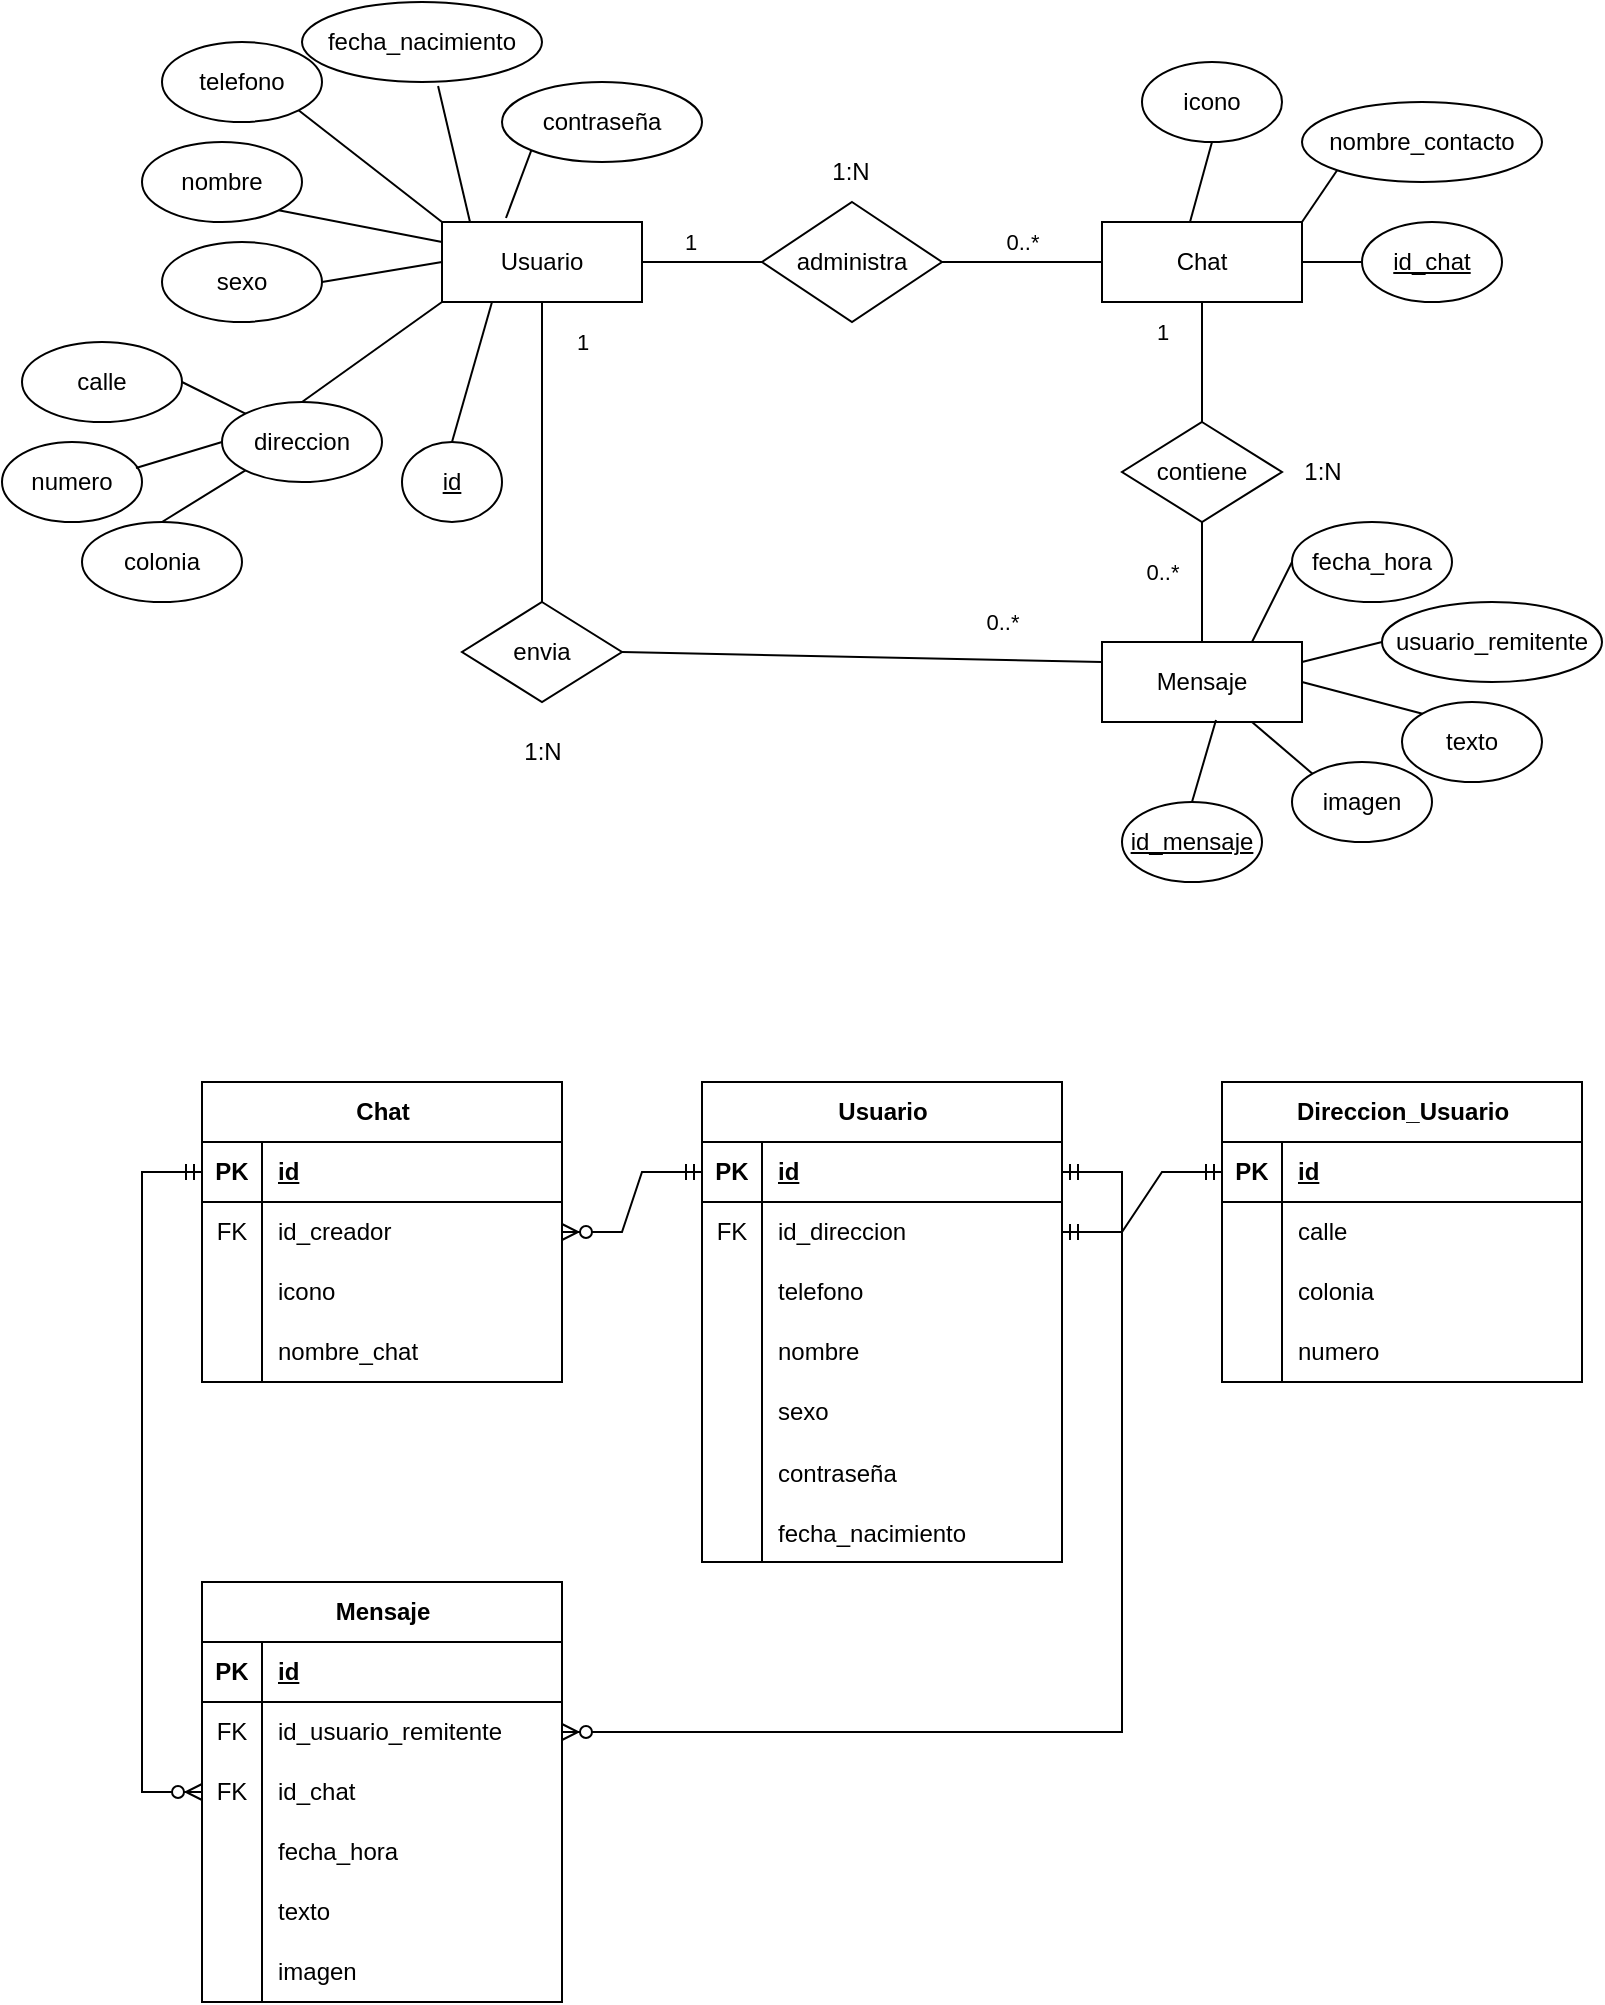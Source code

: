 <mxfile version="24.4.0" type="github" pages="2">
  <diagram name="normalizado" id="mU-bjHAU85ykJhgogV5R">
    <mxGraphModel dx="1120" dy="460" grid="1" gridSize="10" guides="1" tooltips="1" connect="1" arrows="1" fold="1" page="1" pageScale="1" pageWidth="827" pageHeight="1169" math="0" shadow="0">
      <root>
        <mxCell id="0" />
        <mxCell id="1" parent="0" />
        <mxCell id="UnIH_pKppK2byih7TAwY-14" value="Usuario" style="whiteSpace=wrap;html=1;align=center;" parent="1" vertex="1">
          <mxGeometry x="230" y="170" width="100" height="40" as="geometry" />
        </mxCell>
        <mxCell id="UnIH_pKppK2byih7TAwY-15" value="telefono" style="ellipse;whiteSpace=wrap;html=1;align=center;" parent="1" vertex="1">
          <mxGeometry x="90" y="80" width="80" height="40" as="geometry" />
        </mxCell>
        <mxCell id="UnIH_pKppK2byih7TAwY-16" value="contraseña" style="ellipse;whiteSpace=wrap;html=1;align=center;" parent="1" vertex="1">
          <mxGeometry x="260" y="100" width="100" height="40" as="geometry" />
        </mxCell>
        <mxCell id="UnIH_pKppK2byih7TAwY-17" value="fecha_nacimiento" style="ellipse;whiteSpace=wrap;html=1;align=center;" parent="1" vertex="1">
          <mxGeometry x="160" y="60" width="120" height="40" as="geometry" />
        </mxCell>
        <mxCell id="UnIH_pKppK2byih7TAwY-18" value="nombre" style="ellipse;whiteSpace=wrap;html=1;align=center;" parent="1" vertex="1">
          <mxGeometry x="80" y="130" width="80" height="40" as="geometry" />
        </mxCell>
        <mxCell id="UnIH_pKppK2byih7TAwY-20" value="sexo" style="ellipse;whiteSpace=wrap;html=1;align=center;" parent="1" vertex="1">
          <mxGeometry x="90" y="180" width="80" height="40" as="geometry" />
        </mxCell>
        <mxCell id="UnIH_pKppK2byih7TAwY-21" value="direccion" style="ellipse;whiteSpace=wrap;html=1;align=center;" parent="1" vertex="1">
          <mxGeometry x="120" y="260" width="80" height="40" as="geometry" />
        </mxCell>
        <mxCell id="UnIH_pKppK2byih7TAwY-22" value="colonia" style="ellipse;whiteSpace=wrap;html=1;align=center;" parent="1" vertex="1">
          <mxGeometry x="50" y="320" width="80" height="40" as="geometry" />
        </mxCell>
        <mxCell id="UnIH_pKppK2byih7TAwY-23" value="numero" style="ellipse;whiteSpace=wrap;html=1;align=center;" parent="1" vertex="1">
          <mxGeometry x="10" y="280" width="70" height="40" as="geometry" />
        </mxCell>
        <mxCell id="UnIH_pKppK2byih7TAwY-24" value="calle" style="ellipse;whiteSpace=wrap;html=1;align=center;" parent="1" vertex="1">
          <mxGeometry x="20" y="230" width="80" height="40" as="geometry" />
        </mxCell>
        <mxCell id="UnIH_pKppK2byih7TAwY-29" value="" style="endArrow=none;html=1;rounded=0;exitX=1;exitY=0.5;exitDx=0;exitDy=0;entryX=0;entryY=0;entryDx=0;entryDy=0;" parent="1" source="UnIH_pKppK2byih7TAwY-24" target="UnIH_pKppK2byih7TAwY-21" edge="1">
          <mxGeometry relative="1" as="geometry">
            <mxPoint x="320" y="320" as="sourcePoint" />
            <mxPoint x="480" y="320" as="targetPoint" />
          </mxGeometry>
        </mxCell>
        <mxCell id="UnIH_pKppK2byih7TAwY-30" value="" style="endArrow=none;html=1;rounded=0;exitX=0.957;exitY=0.325;exitDx=0;exitDy=0;entryX=0;entryY=0.5;entryDx=0;entryDy=0;exitPerimeter=0;" parent="1" source="UnIH_pKppK2byih7TAwY-23" target="UnIH_pKppK2byih7TAwY-21" edge="1">
          <mxGeometry relative="1" as="geometry">
            <mxPoint x="110" y="260" as="sourcePoint" />
            <mxPoint x="110" y="290" as="targetPoint" />
          </mxGeometry>
        </mxCell>
        <mxCell id="UnIH_pKppK2byih7TAwY-31" value="" style="endArrow=none;html=1;rounded=0;exitX=0.5;exitY=0;exitDx=0;exitDy=0;entryX=0;entryY=1;entryDx=0;entryDy=0;" parent="1" source="UnIH_pKppK2byih7TAwY-22" target="UnIH_pKppK2byih7TAwY-21" edge="1">
          <mxGeometry relative="1" as="geometry">
            <mxPoint x="97" y="313" as="sourcePoint" />
            <mxPoint x="130" y="290" as="targetPoint" />
          </mxGeometry>
        </mxCell>
        <mxCell id="UnIH_pKppK2byih7TAwY-35" value="" style="endArrow=none;html=1;rounded=0;exitX=1;exitY=0.5;exitDx=0;exitDy=0;entryX=0;entryY=0.5;entryDx=0;entryDy=0;" parent="1" source="UnIH_pKppK2byih7TAwY-20" target="UnIH_pKppK2byih7TAwY-14" edge="1">
          <mxGeometry relative="1" as="geometry">
            <mxPoint x="330" y="240" as="sourcePoint" />
            <mxPoint x="490" y="240" as="targetPoint" />
          </mxGeometry>
        </mxCell>
        <mxCell id="UnIH_pKppK2byih7TAwY-36" value="" style="endArrow=none;html=1;rounded=0;exitX=0.5;exitY=0;exitDx=0;exitDy=0;entryX=0;entryY=1;entryDx=0;entryDy=0;" parent="1" source="UnIH_pKppK2byih7TAwY-21" target="UnIH_pKppK2byih7TAwY-14" edge="1">
          <mxGeometry relative="1" as="geometry">
            <mxPoint x="330" y="240" as="sourcePoint" />
            <mxPoint x="490" y="240" as="targetPoint" />
          </mxGeometry>
        </mxCell>
        <mxCell id="UnIH_pKppK2byih7TAwY-37" value="" style="endArrow=none;html=1;rounded=0;entryX=0;entryY=0.25;entryDx=0;entryDy=0;exitX=1;exitY=1;exitDx=0;exitDy=0;" parent="1" source="UnIH_pKppK2byih7TAwY-18" target="UnIH_pKppK2byih7TAwY-14" edge="1">
          <mxGeometry relative="1" as="geometry">
            <mxPoint x="160" y="150" as="sourcePoint" />
            <mxPoint x="320" y="150" as="targetPoint" />
          </mxGeometry>
        </mxCell>
        <mxCell id="UnIH_pKppK2byih7TAwY-38" value="" style="endArrow=none;html=1;rounded=0;exitX=1;exitY=1;exitDx=0;exitDy=0;entryX=0;entryY=0;entryDx=0;entryDy=0;" parent="1" source="UnIH_pKppK2byih7TAwY-15" target="UnIH_pKppK2byih7TAwY-14" edge="1">
          <mxGeometry relative="1" as="geometry">
            <mxPoint x="120" y="110" as="sourcePoint" />
            <mxPoint x="280" y="110" as="targetPoint" />
          </mxGeometry>
        </mxCell>
        <mxCell id="UnIH_pKppK2byih7TAwY-39" value="" style="endArrow=none;html=1;rounded=0;exitX=0.567;exitY=1.05;exitDx=0;exitDy=0;exitPerimeter=0;entryX=0.14;entryY=0;entryDx=0;entryDy=0;entryPerimeter=0;" parent="1" source="UnIH_pKppK2byih7TAwY-17" target="UnIH_pKppK2byih7TAwY-14" edge="1">
          <mxGeometry relative="1" as="geometry">
            <mxPoint x="230" y="120" as="sourcePoint" />
            <mxPoint x="390" y="120" as="targetPoint" />
          </mxGeometry>
        </mxCell>
        <mxCell id="UnIH_pKppK2byih7TAwY-40" value="" style="endArrow=none;html=1;rounded=0;exitX=0;exitY=1;exitDx=0;exitDy=0;entryX=0.32;entryY=-0.05;entryDx=0;entryDy=0;entryPerimeter=0;" parent="1" source="UnIH_pKppK2byih7TAwY-16" target="UnIH_pKppK2byih7TAwY-14" edge="1">
          <mxGeometry relative="1" as="geometry">
            <mxPoint x="240" y="160" as="sourcePoint" />
            <mxPoint x="400" y="160" as="targetPoint" />
          </mxGeometry>
        </mxCell>
        <mxCell id="UnIH_pKppK2byih7TAwY-41" value="Chat" style="whiteSpace=wrap;html=1;align=center;" parent="1" vertex="1">
          <mxGeometry x="560" y="170" width="100" height="40" as="geometry" />
        </mxCell>
        <mxCell id="UnIH_pKppK2byih7TAwY-42" value="administra" style="shape=rhombus;perimeter=rhombusPerimeter;whiteSpace=wrap;html=1;align=center;" parent="1" vertex="1">
          <mxGeometry x="390" y="160" width="90" height="60" as="geometry" />
        </mxCell>
        <mxCell id="UnIH_pKppK2byih7TAwY-43" value="" style="endArrow=none;html=1;rounded=0;entryX=0;entryY=0.5;entryDx=0;entryDy=0;" parent="1" target="UnIH_pKppK2byih7TAwY-42" edge="1">
          <mxGeometry relative="1" as="geometry">
            <mxPoint x="330" y="190" as="sourcePoint" />
            <mxPoint x="390" y="200" as="targetPoint" />
          </mxGeometry>
        </mxCell>
        <mxCell id="UnIH_pKppK2byih7TAwY-67" value="1" style="edgeLabel;html=1;align=center;verticalAlign=middle;resizable=0;points=[];" parent="UnIH_pKppK2byih7TAwY-43" vertex="1" connectable="0">
          <mxGeometry x="-0.2" y="-2" relative="1" as="geometry">
            <mxPoint y="-12" as="offset" />
          </mxGeometry>
        </mxCell>
        <mxCell id="UnIH_pKppK2byih7TAwY-44" value="" style="endArrow=none;html=1;rounded=0;exitX=1;exitY=0.5;exitDx=0;exitDy=0;entryX=0;entryY=0.5;entryDx=0;entryDy=0;" parent="1" source="UnIH_pKppK2byih7TAwY-42" target="UnIH_pKppK2byih7TAwY-41" edge="1">
          <mxGeometry relative="1" as="geometry">
            <mxPoint x="510" y="250" as="sourcePoint" />
            <mxPoint x="670" y="250" as="targetPoint" />
          </mxGeometry>
        </mxCell>
        <mxCell id="UnIH_pKppK2byih7TAwY-66" value="0..*" style="edgeLabel;html=1;align=center;verticalAlign=middle;resizable=0;points=[];" parent="UnIH_pKppK2byih7TAwY-44" vertex="1" connectable="0">
          <mxGeometry y="-2" relative="1" as="geometry">
            <mxPoint y="-12" as="offset" />
          </mxGeometry>
        </mxCell>
        <mxCell id="UnIH_pKppK2byih7TAwY-45" value="Mensaje" style="whiteSpace=wrap;html=1;align=center;" parent="1" vertex="1">
          <mxGeometry x="560" y="380" width="100" height="40" as="geometry" />
        </mxCell>
        <mxCell id="UnIH_pKppK2byih7TAwY-46" value="contiene" style="shape=rhombus;perimeter=rhombusPerimeter;whiteSpace=wrap;html=1;align=center;" parent="1" vertex="1">
          <mxGeometry x="570" y="270" width="80" height="50" as="geometry" />
        </mxCell>
        <mxCell id="UnIH_pKppK2byih7TAwY-47" value="" style="endArrow=none;html=1;rounded=0;exitX=0.5;exitY=1;exitDx=0;exitDy=0;entryX=0.5;entryY=0;entryDx=0;entryDy=0;" parent="1" source="UnIH_pKppK2byih7TAwY-41" target="UnIH_pKppK2byih7TAwY-46" edge="1">
          <mxGeometry relative="1" as="geometry">
            <mxPoint x="330" y="340" as="sourcePoint" />
            <mxPoint x="490" y="340" as="targetPoint" />
          </mxGeometry>
        </mxCell>
        <mxCell id="UnIH_pKppK2byih7TAwY-57" value="1" style="edgeLabel;html=1;align=center;verticalAlign=middle;resizable=0;points=[];" parent="UnIH_pKppK2byih7TAwY-47" vertex="1" connectable="0">
          <mxGeometry x="0.029" y="3" relative="1" as="geometry">
            <mxPoint x="-23" y="-16" as="offset" />
          </mxGeometry>
        </mxCell>
        <mxCell id="UnIH_pKppK2byih7TAwY-58" value="" style="endArrow=none;html=1;rounded=0;entryX=0.5;entryY=1;entryDx=0;entryDy=0;exitX=0.5;exitY=0;exitDx=0;exitDy=0;" parent="1" source="UnIH_pKppK2byih7TAwY-45" target="UnIH_pKppK2byih7TAwY-46" edge="1">
          <mxGeometry relative="1" as="geometry">
            <mxPoint x="330" y="340" as="sourcePoint" />
            <mxPoint x="490" y="340" as="targetPoint" />
          </mxGeometry>
        </mxCell>
        <mxCell id="UnIH_pKppK2byih7TAwY-59" value="0..*" style="edgeLabel;html=1;align=center;verticalAlign=middle;resizable=0;points=[];" parent="UnIH_pKppK2byih7TAwY-58" vertex="1" connectable="0">
          <mxGeometry x="0.16" y="1" relative="1" as="geometry">
            <mxPoint x="-19" as="offset" />
          </mxGeometry>
        </mxCell>
        <mxCell id="UnIH_pKppK2byih7TAwY-64" value="1:N" style="text;html=1;align=center;verticalAlign=middle;resizable=0;points=[];autosize=1;strokeColor=none;fillColor=none;" parent="1" vertex="1">
          <mxGeometry x="650" y="280" width="40" height="30" as="geometry" />
        </mxCell>
        <mxCell id="UnIH_pKppK2byih7TAwY-65" value="1:N" style="text;html=1;align=center;verticalAlign=middle;resizable=0;points=[];autosize=1;strokeColor=none;fillColor=none;" parent="1" vertex="1">
          <mxGeometry x="414" y="130" width="40" height="30" as="geometry" />
        </mxCell>
        <mxCell id="UnIH_pKppK2byih7TAwY-68" value="texto" style="ellipse;whiteSpace=wrap;html=1;align=center;" parent="1" vertex="1">
          <mxGeometry x="710" y="410" width="70" height="40" as="geometry" />
        </mxCell>
        <mxCell id="UnIH_pKppK2byih7TAwY-73" value="imagen" style="ellipse;whiteSpace=wrap;html=1;align=center;" parent="1" vertex="1">
          <mxGeometry x="655" y="440" width="70" height="40" as="geometry" />
        </mxCell>
        <mxCell id="UnIH_pKppK2byih7TAwY-74" value="usuario_remitente" style="ellipse;whiteSpace=wrap;html=1;align=center;" parent="1" vertex="1">
          <mxGeometry x="700" y="360" width="110" height="40" as="geometry" />
        </mxCell>
        <mxCell id="UnIH_pKppK2byih7TAwY-75" value="fecha_hora" style="ellipse;whiteSpace=wrap;html=1;align=center;" parent="1" vertex="1">
          <mxGeometry x="655" y="320" width="80" height="40" as="geometry" />
        </mxCell>
        <mxCell id="UnIH_pKppK2byih7TAwY-76" value="" style="endArrow=none;html=1;rounded=0;entryX=0.75;entryY=0;entryDx=0;entryDy=0;exitX=0;exitY=0.5;exitDx=0;exitDy=0;" parent="1" source="UnIH_pKppK2byih7TAwY-75" target="UnIH_pKppK2byih7TAwY-45" edge="1">
          <mxGeometry relative="1" as="geometry">
            <mxPoint x="480" y="410" as="sourcePoint" />
            <mxPoint x="640" y="410" as="targetPoint" />
          </mxGeometry>
        </mxCell>
        <mxCell id="UnIH_pKppK2byih7TAwY-77" value="" style="endArrow=none;html=1;rounded=0;exitX=1;exitY=0.25;exitDx=0;exitDy=0;entryX=0;entryY=0.5;entryDx=0;entryDy=0;" parent="1" source="UnIH_pKppK2byih7TAwY-45" target="UnIH_pKppK2byih7TAwY-74" edge="1">
          <mxGeometry relative="1" as="geometry">
            <mxPoint x="370" y="440" as="sourcePoint" />
            <mxPoint x="530" y="440" as="targetPoint" />
          </mxGeometry>
        </mxCell>
        <mxCell id="UnIH_pKppK2byih7TAwY-78" value="" style="endArrow=none;html=1;rounded=0;exitX=1;exitY=0.5;exitDx=0;exitDy=0;entryX=0;entryY=0;entryDx=0;entryDy=0;" parent="1" source="UnIH_pKppK2byih7TAwY-45" target="UnIH_pKppK2byih7TAwY-68" edge="1">
          <mxGeometry relative="1" as="geometry">
            <mxPoint x="460" y="450" as="sourcePoint" />
            <mxPoint x="620" y="450" as="targetPoint" />
          </mxGeometry>
        </mxCell>
        <mxCell id="UnIH_pKppK2byih7TAwY-79" value="" style="endArrow=none;html=1;rounded=0;exitX=0.75;exitY=1;exitDx=0;exitDy=0;entryX=0;entryY=0;entryDx=0;entryDy=0;" parent="1" source="UnIH_pKppK2byih7TAwY-45" target="UnIH_pKppK2byih7TAwY-73" edge="1">
          <mxGeometry relative="1" as="geometry">
            <mxPoint x="410" y="480" as="sourcePoint" />
            <mxPoint x="570" y="480" as="targetPoint" />
          </mxGeometry>
        </mxCell>
        <mxCell id="UnIH_pKppK2byih7TAwY-80" value="icono" style="ellipse;whiteSpace=wrap;html=1;align=center;" parent="1" vertex="1">
          <mxGeometry x="580" y="90" width="70" height="40" as="geometry" />
        </mxCell>
        <mxCell id="UnIH_pKppK2byih7TAwY-81" value="nombre_contacto" style="ellipse;whiteSpace=wrap;html=1;align=center;" parent="1" vertex="1">
          <mxGeometry x="660" y="110" width="120" height="40" as="geometry" />
        </mxCell>
        <mxCell id="UnIH_pKppK2byih7TAwY-82" value="" style="endArrow=none;html=1;rounded=0;exitX=0.5;exitY=1;exitDx=0;exitDy=0;entryX=0.44;entryY=0;entryDx=0;entryDy=0;entryPerimeter=0;" parent="1" source="UnIH_pKppK2byih7TAwY-80" target="UnIH_pKppK2byih7TAwY-41" edge="1">
          <mxGeometry relative="1" as="geometry">
            <mxPoint x="400" y="80" as="sourcePoint" />
            <mxPoint x="560" y="80" as="targetPoint" />
          </mxGeometry>
        </mxCell>
        <mxCell id="UnIH_pKppK2byih7TAwY-83" value="" style="endArrow=none;html=1;rounded=0;entryX=0;entryY=1;entryDx=0;entryDy=0;exitX=1;exitY=0;exitDx=0;exitDy=0;" parent="1" source="UnIH_pKppK2byih7TAwY-41" target="UnIH_pKppK2byih7TAwY-81" edge="1">
          <mxGeometry relative="1" as="geometry">
            <mxPoint x="500" y="120" as="sourcePoint" />
            <mxPoint x="660" y="120" as="targetPoint" />
          </mxGeometry>
        </mxCell>
        <mxCell id="UnIH_pKppK2byih7TAwY-84" value="envia" style="shape=rhombus;perimeter=rhombusPerimeter;whiteSpace=wrap;html=1;align=center;rotation=0;" parent="1" vertex="1">
          <mxGeometry x="240" y="360" width="80" height="50" as="geometry" />
        </mxCell>
        <mxCell id="UnIH_pKppK2byih7TAwY-85" value="" style="endArrow=none;html=1;rounded=0;exitX=0.5;exitY=1;exitDx=0;exitDy=0;entryX=0.5;entryY=0;entryDx=0;entryDy=0;" parent="1" source="UnIH_pKppK2byih7TAwY-14" target="UnIH_pKppK2byih7TAwY-84" edge="1">
          <mxGeometry relative="1" as="geometry">
            <mxPoint x="230" y="290" as="sourcePoint" />
            <mxPoint x="330" y="290" as="targetPoint" />
          </mxGeometry>
        </mxCell>
        <mxCell id="UnIH_pKppK2byih7TAwY-88" value="1" style="edgeLabel;html=1;align=center;verticalAlign=middle;resizable=0;points=[];" parent="UnIH_pKppK2byih7TAwY-85" vertex="1" connectable="0">
          <mxGeometry x="-0.267" y="-4" relative="1" as="geometry">
            <mxPoint x="24" y="-35" as="offset" />
          </mxGeometry>
        </mxCell>
        <mxCell id="UnIH_pKppK2byih7TAwY-86" value="" style="endArrow=none;html=1;rounded=0;exitX=1;exitY=0.5;exitDx=0;exitDy=0;entryX=0;entryY=0.25;entryDx=0;entryDy=0;" parent="1" source="UnIH_pKppK2byih7TAwY-84" target="UnIH_pKppK2byih7TAwY-45" edge="1">
          <mxGeometry relative="1" as="geometry">
            <mxPoint x="290" y="350" as="sourcePoint" />
            <mxPoint x="450" y="350" as="targetPoint" />
          </mxGeometry>
        </mxCell>
        <mxCell id="UnIH_pKppK2byih7TAwY-87" value="0..*" style="edgeLabel;html=1;align=center;verticalAlign=middle;resizable=0;points=[];" parent="UnIH_pKppK2byih7TAwY-86" vertex="1" connectable="0">
          <mxGeometry x="0.225" relative="1" as="geometry">
            <mxPoint x="43" y="-18" as="offset" />
          </mxGeometry>
        </mxCell>
        <mxCell id="UnIH_pKppK2byih7TAwY-89" value="1:N" style="text;html=1;align=center;verticalAlign=middle;resizable=0;points=[];autosize=1;strokeColor=none;fillColor=none;" parent="1" vertex="1">
          <mxGeometry x="260" y="420" width="40" height="30" as="geometry" />
        </mxCell>
        <mxCell id="UnIH_pKppK2byih7TAwY-90" value="&lt;u&gt;id_chat&lt;/u&gt;" style="ellipse;whiteSpace=wrap;html=1;align=center;" parent="1" vertex="1">
          <mxGeometry x="690" y="170" width="70" height="40" as="geometry" />
        </mxCell>
        <mxCell id="UnIH_pKppK2byih7TAwY-91" value="" style="endArrow=none;html=1;rounded=0;exitX=1;exitY=0.5;exitDx=0;exitDy=0;entryX=0;entryY=0.5;entryDx=0;entryDy=0;" parent="1" source="UnIH_pKppK2byih7TAwY-41" target="UnIH_pKppK2byih7TAwY-90" edge="1">
          <mxGeometry relative="1" as="geometry">
            <mxPoint x="610" y="220" as="sourcePoint" />
            <mxPoint x="770" y="220" as="targetPoint" />
          </mxGeometry>
        </mxCell>
        <mxCell id="UnIH_pKppK2byih7TAwY-93" value="&lt;u&gt;id_mensaje&lt;/u&gt;" style="ellipse;whiteSpace=wrap;html=1;align=center;" parent="1" vertex="1">
          <mxGeometry x="570" y="460" width="70" height="40" as="geometry" />
        </mxCell>
        <mxCell id="UnIH_pKppK2byih7TAwY-94" value="" style="endArrow=none;html=1;rounded=0;exitX=0.57;exitY=0.975;exitDx=0;exitDy=0;exitPerimeter=0;entryX=0.5;entryY=0;entryDx=0;entryDy=0;" parent="1" source="UnIH_pKppK2byih7TAwY-45" target="UnIH_pKppK2byih7TAwY-93" edge="1">
          <mxGeometry relative="1" as="geometry">
            <mxPoint x="380" y="490" as="sourcePoint" />
            <mxPoint x="540" y="490" as="targetPoint" />
          </mxGeometry>
        </mxCell>
        <mxCell id="UnIH_pKppK2byih7TAwY-96" value="Usuario" style="shape=table;startSize=30;container=1;collapsible=1;childLayout=tableLayout;fixedRows=1;rowLines=0;fontStyle=1;align=center;resizeLast=1;html=1;" parent="1" vertex="1">
          <mxGeometry x="360" y="600" width="180" height="240" as="geometry" />
        </mxCell>
        <mxCell id="UnIH_pKppK2byih7TAwY-97" value="" style="shape=tableRow;horizontal=0;startSize=0;swimlaneHead=0;swimlaneBody=0;fillColor=none;collapsible=0;dropTarget=0;points=[[0,0.5],[1,0.5]];portConstraint=eastwest;top=0;left=0;right=0;bottom=1;" parent="UnIH_pKppK2byih7TAwY-96" vertex="1">
          <mxGeometry y="30" width="180" height="30" as="geometry" />
        </mxCell>
        <mxCell id="UnIH_pKppK2byih7TAwY-98" value="PK" style="shape=partialRectangle;connectable=0;fillColor=none;top=0;left=0;bottom=0;right=0;fontStyle=1;overflow=hidden;whiteSpace=wrap;html=1;" parent="UnIH_pKppK2byih7TAwY-97" vertex="1">
          <mxGeometry width="30" height="30" as="geometry">
            <mxRectangle width="30" height="30" as="alternateBounds" />
          </mxGeometry>
        </mxCell>
        <mxCell id="UnIH_pKppK2byih7TAwY-99" value="id" style="shape=partialRectangle;connectable=0;fillColor=none;top=0;left=0;bottom=0;right=0;align=left;spacingLeft=6;fontStyle=5;overflow=hidden;whiteSpace=wrap;html=1;" parent="UnIH_pKppK2byih7TAwY-97" vertex="1">
          <mxGeometry x="30" width="150" height="30" as="geometry">
            <mxRectangle width="150" height="30" as="alternateBounds" />
          </mxGeometry>
        </mxCell>
        <mxCell id="UnIH_pKppK2byih7TAwY-131" value="" style="shape=tableRow;horizontal=0;startSize=0;swimlaneHead=0;swimlaneBody=0;fillColor=none;collapsible=0;dropTarget=0;points=[[0,0.5],[1,0.5]];portConstraint=eastwest;top=0;left=0;right=0;bottom=0;" parent="UnIH_pKppK2byih7TAwY-96" vertex="1">
          <mxGeometry y="60" width="180" height="30" as="geometry" />
        </mxCell>
        <mxCell id="UnIH_pKppK2byih7TAwY-132" value="FK" style="shape=partialRectangle;connectable=0;fillColor=none;top=0;left=0;bottom=0;right=0;fontStyle=0;overflow=hidden;whiteSpace=wrap;html=1;" parent="UnIH_pKppK2byih7TAwY-131" vertex="1">
          <mxGeometry width="30" height="30" as="geometry">
            <mxRectangle width="30" height="30" as="alternateBounds" />
          </mxGeometry>
        </mxCell>
        <mxCell id="UnIH_pKppK2byih7TAwY-133" value="id_direccion" style="shape=partialRectangle;connectable=0;fillColor=none;top=0;left=0;bottom=0;right=0;align=left;spacingLeft=6;fontStyle=0;overflow=hidden;whiteSpace=wrap;html=1;" parent="UnIH_pKppK2byih7TAwY-131" vertex="1">
          <mxGeometry x="30" width="150" height="30" as="geometry">
            <mxRectangle width="150" height="30" as="alternateBounds" />
          </mxGeometry>
        </mxCell>
        <mxCell id="UnIH_pKppK2byih7TAwY-100" value="" style="shape=tableRow;horizontal=0;startSize=0;swimlaneHead=0;swimlaneBody=0;fillColor=none;collapsible=0;dropTarget=0;points=[[0,0.5],[1,0.5]];portConstraint=eastwest;top=0;left=0;right=0;bottom=0;" parent="UnIH_pKppK2byih7TAwY-96" vertex="1">
          <mxGeometry y="90" width="180" height="30" as="geometry" />
        </mxCell>
        <mxCell id="UnIH_pKppK2byih7TAwY-101" value="" style="shape=partialRectangle;connectable=0;fillColor=none;top=0;left=0;bottom=0;right=0;editable=1;overflow=hidden;whiteSpace=wrap;html=1;" parent="UnIH_pKppK2byih7TAwY-100" vertex="1">
          <mxGeometry width="30" height="30" as="geometry">
            <mxRectangle width="30" height="30" as="alternateBounds" />
          </mxGeometry>
        </mxCell>
        <mxCell id="UnIH_pKppK2byih7TAwY-102" value="telefono" style="shape=partialRectangle;connectable=0;fillColor=none;top=0;left=0;bottom=0;right=0;align=left;spacingLeft=6;overflow=hidden;whiteSpace=wrap;html=1;" parent="UnIH_pKppK2byih7TAwY-100" vertex="1">
          <mxGeometry x="30" width="150" height="30" as="geometry">
            <mxRectangle width="150" height="30" as="alternateBounds" />
          </mxGeometry>
        </mxCell>
        <mxCell id="UnIH_pKppK2byih7TAwY-103" value="" style="shape=tableRow;horizontal=0;startSize=0;swimlaneHead=0;swimlaneBody=0;fillColor=none;collapsible=0;dropTarget=0;points=[[0,0.5],[1,0.5]];portConstraint=eastwest;top=0;left=0;right=0;bottom=0;" parent="UnIH_pKppK2byih7TAwY-96" vertex="1">
          <mxGeometry y="120" width="180" height="30" as="geometry" />
        </mxCell>
        <mxCell id="UnIH_pKppK2byih7TAwY-104" value="" style="shape=partialRectangle;connectable=0;fillColor=none;top=0;left=0;bottom=0;right=0;editable=1;overflow=hidden;whiteSpace=wrap;html=1;" parent="UnIH_pKppK2byih7TAwY-103" vertex="1">
          <mxGeometry width="30" height="30" as="geometry">
            <mxRectangle width="30" height="30" as="alternateBounds" />
          </mxGeometry>
        </mxCell>
        <mxCell id="UnIH_pKppK2byih7TAwY-105" value="nombre" style="shape=partialRectangle;connectable=0;fillColor=none;top=0;left=0;bottom=0;right=0;align=left;spacingLeft=6;overflow=hidden;whiteSpace=wrap;html=1;" parent="UnIH_pKppK2byih7TAwY-103" vertex="1">
          <mxGeometry x="30" width="150" height="30" as="geometry">
            <mxRectangle width="150" height="30" as="alternateBounds" />
          </mxGeometry>
        </mxCell>
        <mxCell id="UnIH_pKppK2byih7TAwY-106" value="" style="shape=tableRow;horizontal=0;startSize=0;swimlaneHead=0;swimlaneBody=0;fillColor=none;collapsible=0;dropTarget=0;points=[[0,0.5],[1,0.5]];portConstraint=eastwest;top=0;left=0;right=0;bottom=0;" parent="UnIH_pKppK2byih7TAwY-96" vertex="1">
          <mxGeometry y="150" width="180" height="30" as="geometry" />
        </mxCell>
        <mxCell id="UnIH_pKppK2byih7TAwY-107" value="" style="shape=partialRectangle;connectable=0;fillColor=none;top=0;left=0;bottom=0;right=0;editable=1;overflow=hidden;whiteSpace=wrap;html=1;" parent="UnIH_pKppK2byih7TAwY-106" vertex="1">
          <mxGeometry width="30" height="30" as="geometry">
            <mxRectangle width="30" height="30" as="alternateBounds" />
          </mxGeometry>
        </mxCell>
        <mxCell id="UnIH_pKppK2byih7TAwY-108" value="sexo" style="shape=partialRectangle;connectable=0;fillColor=none;top=0;left=0;bottom=0;right=0;align=left;spacingLeft=6;overflow=hidden;whiteSpace=wrap;html=1;" parent="UnIH_pKppK2byih7TAwY-106" vertex="1">
          <mxGeometry x="30" width="150" height="30" as="geometry">
            <mxRectangle width="150" height="30" as="alternateBounds" />
          </mxGeometry>
        </mxCell>
        <mxCell id="UnIH_pKppK2byih7TAwY-111" value="" style="shape=tableRow;horizontal=0;startSize=0;swimlaneHead=0;swimlaneBody=0;fillColor=none;collapsible=0;dropTarget=0;points=[[0,0.5],[1,0.5]];portConstraint=eastwest;top=0;left=0;right=0;bottom=0;" parent="UnIH_pKppK2byih7TAwY-96" vertex="1">
          <mxGeometry y="180" width="180" height="30" as="geometry" />
        </mxCell>
        <mxCell id="UnIH_pKppK2byih7TAwY-112" value="" style="shape=partialRectangle;connectable=0;fillColor=none;top=0;left=0;bottom=0;right=0;editable=1;overflow=hidden;" parent="UnIH_pKppK2byih7TAwY-111" vertex="1">
          <mxGeometry width="30" height="30" as="geometry">
            <mxRectangle width="30" height="30" as="alternateBounds" />
          </mxGeometry>
        </mxCell>
        <mxCell id="UnIH_pKppK2byih7TAwY-113" value="contraseña" style="shape=partialRectangle;connectable=0;fillColor=none;top=0;left=0;bottom=0;right=0;align=left;spacingLeft=6;overflow=hidden;" parent="UnIH_pKppK2byih7TAwY-111" vertex="1">
          <mxGeometry x="30" width="150" height="30" as="geometry">
            <mxRectangle width="150" height="30" as="alternateBounds" />
          </mxGeometry>
        </mxCell>
        <mxCell id="UnIH_pKppK2byih7TAwY-118" value="" style="shape=tableRow;horizontal=0;startSize=0;swimlaneHead=0;swimlaneBody=0;fillColor=none;collapsible=0;dropTarget=0;points=[[0,0.5],[1,0.5]];portConstraint=eastwest;top=0;left=0;right=0;bottom=0;" parent="UnIH_pKppK2byih7TAwY-96" vertex="1">
          <mxGeometry y="210" width="180" height="30" as="geometry" />
        </mxCell>
        <mxCell id="UnIH_pKppK2byih7TAwY-119" value="" style="shape=partialRectangle;connectable=0;fillColor=none;top=0;left=0;bottom=0;right=0;editable=1;overflow=hidden;" parent="UnIH_pKppK2byih7TAwY-118" vertex="1">
          <mxGeometry width="30" height="30" as="geometry">
            <mxRectangle width="30" height="30" as="alternateBounds" />
          </mxGeometry>
        </mxCell>
        <mxCell id="UnIH_pKppK2byih7TAwY-120" value="fecha_nacimiento" style="shape=partialRectangle;connectable=0;fillColor=none;top=0;left=0;bottom=0;right=0;align=left;spacingLeft=6;overflow=hidden;" parent="UnIH_pKppK2byih7TAwY-118" vertex="1">
          <mxGeometry x="30" width="150" height="30" as="geometry">
            <mxRectangle width="150" height="30" as="alternateBounds" />
          </mxGeometry>
        </mxCell>
        <mxCell id="UnIH_pKppK2byih7TAwY-109" value="&lt;u&gt;id&lt;/u&gt;" style="ellipse;whiteSpace=wrap;html=1;align=center;" parent="1" vertex="1">
          <mxGeometry x="210" y="280" width="50" height="40" as="geometry" />
        </mxCell>
        <mxCell id="UnIH_pKppK2byih7TAwY-110" value="" style="endArrow=none;html=1;rounded=0;exitX=0.5;exitY=0;exitDx=0;exitDy=0;entryX=0.25;entryY=1;entryDx=0;entryDy=0;" parent="1" source="UnIH_pKppK2byih7TAwY-109" target="UnIH_pKppK2byih7TAwY-14" edge="1">
          <mxGeometry relative="1" as="geometry">
            <mxPoint x="280" y="260" as="sourcePoint" />
            <mxPoint x="440" y="260" as="targetPoint" />
          </mxGeometry>
        </mxCell>
        <mxCell id="UnIH_pKppK2byih7TAwY-134" value="Direccion_Usuario" style="shape=table;startSize=30;container=1;collapsible=1;childLayout=tableLayout;fixedRows=1;rowLines=0;fontStyle=1;align=center;resizeLast=1;html=1;" parent="1" vertex="1">
          <mxGeometry x="620" y="600" width="180" height="150" as="geometry" />
        </mxCell>
        <mxCell id="UnIH_pKppK2byih7TAwY-135" value="" style="shape=tableRow;horizontal=0;startSize=0;swimlaneHead=0;swimlaneBody=0;fillColor=none;collapsible=0;dropTarget=0;points=[[0,0.5],[1,0.5]];portConstraint=eastwest;top=0;left=0;right=0;bottom=1;" parent="UnIH_pKppK2byih7TAwY-134" vertex="1">
          <mxGeometry y="30" width="180" height="30" as="geometry" />
        </mxCell>
        <mxCell id="UnIH_pKppK2byih7TAwY-136" value="PK" style="shape=partialRectangle;connectable=0;fillColor=none;top=0;left=0;bottom=0;right=0;fontStyle=1;overflow=hidden;whiteSpace=wrap;html=1;" parent="UnIH_pKppK2byih7TAwY-135" vertex="1">
          <mxGeometry width="30" height="30" as="geometry">
            <mxRectangle width="30" height="30" as="alternateBounds" />
          </mxGeometry>
        </mxCell>
        <mxCell id="UnIH_pKppK2byih7TAwY-137" value="id" style="shape=partialRectangle;connectable=0;fillColor=none;top=0;left=0;bottom=0;right=0;align=left;spacingLeft=6;fontStyle=5;overflow=hidden;whiteSpace=wrap;html=1;" parent="UnIH_pKppK2byih7TAwY-135" vertex="1">
          <mxGeometry x="30" width="150" height="30" as="geometry">
            <mxRectangle width="150" height="30" as="alternateBounds" />
          </mxGeometry>
        </mxCell>
        <mxCell id="UnIH_pKppK2byih7TAwY-138" value="" style="shape=tableRow;horizontal=0;startSize=0;swimlaneHead=0;swimlaneBody=0;fillColor=none;collapsible=0;dropTarget=0;points=[[0,0.5],[1,0.5]];portConstraint=eastwest;top=0;left=0;right=0;bottom=0;" parent="UnIH_pKppK2byih7TAwY-134" vertex="1">
          <mxGeometry y="60" width="180" height="30" as="geometry" />
        </mxCell>
        <mxCell id="UnIH_pKppK2byih7TAwY-139" value="" style="shape=partialRectangle;connectable=0;fillColor=none;top=0;left=0;bottom=0;right=0;editable=1;overflow=hidden;whiteSpace=wrap;html=1;" parent="UnIH_pKppK2byih7TAwY-138" vertex="1">
          <mxGeometry width="30" height="30" as="geometry">
            <mxRectangle width="30" height="30" as="alternateBounds" />
          </mxGeometry>
        </mxCell>
        <mxCell id="UnIH_pKppK2byih7TAwY-140" value="calle" style="shape=partialRectangle;connectable=0;fillColor=none;top=0;left=0;bottom=0;right=0;align=left;spacingLeft=6;overflow=hidden;whiteSpace=wrap;html=1;" parent="UnIH_pKppK2byih7TAwY-138" vertex="1">
          <mxGeometry x="30" width="150" height="30" as="geometry">
            <mxRectangle width="150" height="30" as="alternateBounds" />
          </mxGeometry>
        </mxCell>
        <mxCell id="UnIH_pKppK2byih7TAwY-141" value="" style="shape=tableRow;horizontal=0;startSize=0;swimlaneHead=0;swimlaneBody=0;fillColor=none;collapsible=0;dropTarget=0;points=[[0,0.5],[1,0.5]];portConstraint=eastwest;top=0;left=0;right=0;bottom=0;" parent="UnIH_pKppK2byih7TAwY-134" vertex="1">
          <mxGeometry y="90" width="180" height="30" as="geometry" />
        </mxCell>
        <mxCell id="UnIH_pKppK2byih7TAwY-142" value="" style="shape=partialRectangle;connectable=0;fillColor=none;top=0;left=0;bottom=0;right=0;editable=1;overflow=hidden;whiteSpace=wrap;html=1;" parent="UnIH_pKppK2byih7TAwY-141" vertex="1">
          <mxGeometry width="30" height="30" as="geometry">
            <mxRectangle width="30" height="30" as="alternateBounds" />
          </mxGeometry>
        </mxCell>
        <mxCell id="UnIH_pKppK2byih7TAwY-143" value="colonia" style="shape=partialRectangle;connectable=0;fillColor=none;top=0;left=0;bottom=0;right=0;align=left;spacingLeft=6;overflow=hidden;whiteSpace=wrap;html=1;" parent="UnIH_pKppK2byih7TAwY-141" vertex="1">
          <mxGeometry x="30" width="150" height="30" as="geometry">
            <mxRectangle width="150" height="30" as="alternateBounds" />
          </mxGeometry>
        </mxCell>
        <mxCell id="UnIH_pKppK2byih7TAwY-144" value="" style="shape=tableRow;horizontal=0;startSize=0;swimlaneHead=0;swimlaneBody=0;fillColor=none;collapsible=0;dropTarget=0;points=[[0,0.5],[1,0.5]];portConstraint=eastwest;top=0;left=0;right=0;bottom=0;" parent="UnIH_pKppK2byih7TAwY-134" vertex="1">
          <mxGeometry y="120" width="180" height="30" as="geometry" />
        </mxCell>
        <mxCell id="UnIH_pKppK2byih7TAwY-145" value="" style="shape=partialRectangle;connectable=0;fillColor=none;top=0;left=0;bottom=0;right=0;editable=1;overflow=hidden;whiteSpace=wrap;html=1;" parent="UnIH_pKppK2byih7TAwY-144" vertex="1">
          <mxGeometry width="30" height="30" as="geometry">
            <mxRectangle width="30" height="30" as="alternateBounds" />
          </mxGeometry>
        </mxCell>
        <mxCell id="UnIH_pKppK2byih7TAwY-146" value="numero" style="shape=partialRectangle;connectable=0;fillColor=none;top=0;left=0;bottom=0;right=0;align=left;spacingLeft=6;overflow=hidden;whiteSpace=wrap;html=1;" parent="UnIH_pKppK2byih7TAwY-144" vertex="1">
          <mxGeometry x="30" width="150" height="30" as="geometry">
            <mxRectangle width="150" height="30" as="alternateBounds" />
          </mxGeometry>
        </mxCell>
        <mxCell id="UnIH_pKppK2byih7TAwY-148" value="" style="edgeStyle=entityRelationEdgeStyle;fontSize=12;html=1;endArrow=ERmandOne;startArrow=ERmandOne;rounded=0;entryX=0;entryY=0.5;entryDx=0;entryDy=0;exitX=1;exitY=0.5;exitDx=0;exitDy=0;" parent="1" source="UnIH_pKppK2byih7TAwY-131" target="UnIH_pKppK2byih7TAwY-135" edge="1">
          <mxGeometry width="100" height="100" relative="1" as="geometry">
            <mxPoint x="490" y="665" as="sourcePoint" />
            <mxPoint x="440" y="830" as="targetPoint" />
          </mxGeometry>
        </mxCell>
        <mxCell id="UnIH_pKppK2byih7TAwY-149" value="Chat" style="shape=table;startSize=30;container=1;collapsible=1;childLayout=tableLayout;fixedRows=1;rowLines=0;fontStyle=1;align=center;resizeLast=1;html=1;" parent="1" vertex="1">
          <mxGeometry x="110" y="600" width="180" height="150" as="geometry" />
        </mxCell>
        <mxCell id="UnIH_pKppK2byih7TAwY-150" value="" style="shape=tableRow;horizontal=0;startSize=0;swimlaneHead=0;swimlaneBody=0;fillColor=none;collapsible=0;dropTarget=0;points=[[0,0.5],[1,0.5]];portConstraint=eastwest;top=0;left=0;right=0;bottom=1;" parent="UnIH_pKppK2byih7TAwY-149" vertex="1">
          <mxGeometry y="30" width="180" height="30" as="geometry" />
        </mxCell>
        <mxCell id="UnIH_pKppK2byih7TAwY-151" value="PK" style="shape=partialRectangle;connectable=0;fillColor=none;top=0;left=0;bottom=0;right=0;fontStyle=1;overflow=hidden;whiteSpace=wrap;html=1;" parent="UnIH_pKppK2byih7TAwY-150" vertex="1">
          <mxGeometry width="30" height="30" as="geometry">
            <mxRectangle width="30" height="30" as="alternateBounds" />
          </mxGeometry>
        </mxCell>
        <mxCell id="UnIH_pKppK2byih7TAwY-152" value="id" style="shape=partialRectangle;connectable=0;fillColor=none;top=0;left=0;bottom=0;right=0;align=left;spacingLeft=6;fontStyle=5;overflow=hidden;whiteSpace=wrap;html=1;" parent="UnIH_pKppK2byih7TAwY-150" vertex="1">
          <mxGeometry x="30" width="150" height="30" as="geometry">
            <mxRectangle width="150" height="30" as="alternateBounds" />
          </mxGeometry>
        </mxCell>
        <mxCell id="UnIH_pKppK2byih7TAwY-162" value="" style="shape=tableRow;horizontal=0;startSize=0;swimlaneHead=0;swimlaneBody=0;fillColor=none;collapsible=0;dropTarget=0;points=[[0,0.5],[1,0.5]];portConstraint=eastwest;top=0;left=0;right=0;bottom=0;" parent="UnIH_pKppK2byih7TAwY-149" vertex="1">
          <mxGeometry y="60" width="180" height="30" as="geometry" />
        </mxCell>
        <mxCell id="UnIH_pKppK2byih7TAwY-163" value="FK" style="shape=partialRectangle;connectable=0;fillColor=none;top=0;left=0;bottom=0;right=0;fontStyle=0;overflow=hidden;whiteSpace=wrap;html=1;" parent="UnIH_pKppK2byih7TAwY-162" vertex="1">
          <mxGeometry width="30" height="30" as="geometry">
            <mxRectangle width="30" height="30" as="alternateBounds" />
          </mxGeometry>
        </mxCell>
        <mxCell id="UnIH_pKppK2byih7TAwY-164" value="id_creador" style="shape=partialRectangle;connectable=0;fillColor=none;top=0;left=0;bottom=0;right=0;align=left;spacingLeft=6;fontStyle=0;overflow=hidden;whiteSpace=wrap;html=1;" parent="UnIH_pKppK2byih7TAwY-162" vertex="1">
          <mxGeometry x="30" width="150" height="30" as="geometry">
            <mxRectangle width="150" height="30" as="alternateBounds" />
          </mxGeometry>
        </mxCell>
        <mxCell id="UnIH_pKppK2byih7TAwY-153" value="" style="shape=tableRow;horizontal=0;startSize=0;swimlaneHead=0;swimlaneBody=0;fillColor=none;collapsible=0;dropTarget=0;points=[[0,0.5],[1,0.5]];portConstraint=eastwest;top=0;left=0;right=0;bottom=0;" parent="UnIH_pKppK2byih7TAwY-149" vertex="1">
          <mxGeometry y="90" width="180" height="30" as="geometry" />
        </mxCell>
        <mxCell id="UnIH_pKppK2byih7TAwY-154" value="" style="shape=partialRectangle;connectable=0;fillColor=none;top=0;left=0;bottom=0;right=0;editable=1;overflow=hidden;whiteSpace=wrap;html=1;" parent="UnIH_pKppK2byih7TAwY-153" vertex="1">
          <mxGeometry width="30" height="30" as="geometry">
            <mxRectangle width="30" height="30" as="alternateBounds" />
          </mxGeometry>
        </mxCell>
        <mxCell id="UnIH_pKppK2byih7TAwY-155" value="icono" style="shape=partialRectangle;connectable=0;fillColor=none;top=0;left=0;bottom=0;right=0;align=left;spacingLeft=6;overflow=hidden;whiteSpace=wrap;html=1;" parent="UnIH_pKppK2byih7TAwY-153" vertex="1">
          <mxGeometry x="30" width="150" height="30" as="geometry">
            <mxRectangle width="150" height="30" as="alternateBounds" />
          </mxGeometry>
        </mxCell>
        <mxCell id="UnIH_pKppK2byih7TAwY-156" value="" style="shape=tableRow;horizontal=0;startSize=0;swimlaneHead=0;swimlaneBody=0;fillColor=none;collapsible=0;dropTarget=0;points=[[0,0.5],[1,0.5]];portConstraint=eastwest;top=0;left=0;right=0;bottom=0;" parent="UnIH_pKppK2byih7TAwY-149" vertex="1">
          <mxGeometry y="120" width="180" height="30" as="geometry" />
        </mxCell>
        <mxCell id="UnIH_pKppK2byih7TAwY-157" value="" style="shape=partialRectangle;connectable=0;fillColor=none;top=0;left=0;bottom=0;right=0;editable=1;overflow=hidden;whiteSpace=wrap;html=1;" parent="UnIH_pKppK2byih7TAwY-156" vertex="1">
          <mxGeometry width="30" height="30" as="geometry">
            <mxRectangle width="30" height="30" as="alternateBounds" />
          </mxGeometry>
        </mxCell>
        <mxCell id="UnIH_pKppK2byih7TAwY-158" value="nombre_chat" style="shape=partialRectangle;connectable=0;fillColor=none;top=0;left=0;bottom=0;right=0;align=left;spacingLeft=6;overflow=hidden;whiteSpace=wrap;html=1;" parent="UnIH_pKppK2byih7TAwY-156" vertex="1">
          <mxGeometry x="30" width="150" height="30" as="geometry">
            <mxRectangle width="150" height="30" as="alternateBounds" />
          </mxGeometry>
        </mxCell>
        <mxCell id="UnIH_pKppK2byih7TAwY-165" value="" style="edgeStyle=entityRelationEdgeStyle;fontSize=12;html=1;endArrow=ERzeroToMany;startArrow=ERmandOne;rounded=0;exitX=0;exitY=0.5;exitDx=0;exitDy=0;entryX=1;entryY=0.5;entryDx=0;entryDy=0;" parent="1" source="UnIH_pKppK2byih7TAwY-97" target="UnIH_pKppK2byih7TAwY-162" edge="1">
          <mxGeometry width="100" height="100" relative="1" as="geometry">
            <mxPoint x="420" y="920" as="sourcePoint" />
            <mxPoint x="520" y="820" as="targetPoint" />
          </mxGeometry>
        </mxCell>
        <mxCell id="UnIH_pKppK2byih7TAwY-167" value="Mensaje" style="shape=table;startSize=30;container=1;collapsible=1;childLayout=tableLayout;fixedRows=1;rowLines=0;fontStyle=1;align=center;resizeLast=1;html=1;" parent="1" vertex="1">
          <mxGeometry x="110" y="850" width="180" height="210" as="geometry" />
        </mxCell>
        <mxCell id="UnIH_pKppK2byih7TAwY-168" value="" style="shape=tableRow;horizontal=0;startSize=0;swimlaneHead=0;swimlaneBody=0;fillColor=none;collapsible=0;dropTarget=0;points=[[0,0.5],[1,0.5]];portConstraint=eastwest;top=0;left=0;right=0;bottom=1;" parent="UnIH_pKppK2byih7TAwY-167" vertex="1">
          <mxGeometry y="30" width="180" height="30" as="geometry" />
        </mxCell>
        <mxCell id="UnIH_pKppK2byih7TAwY-169" value="PK" style="shape=partialRectangle;connectable=0;fillColor=none;top=0;left=0;bottom=0;right=0;fontStyle=1;overflow=hidden;whiteSpace=wrap;html=1;" parent="UnIH_pKppK2byih7TAwY-168" vertex="1">
          <mxGeometry width="30" height="30" as="geometry">
            <mxRectangle width="30" height="30" as="alternateBounds" />
          </mxGeometry>
        </mxCell>
        <mxCell id="UnIH_pKppK2byih7TAwY-170" value="id" style="shape=partialRectangle;connectable=0;fillColor=none;top=0;left=0;bottom=0;right=0;align=left;spacingLeft=6;fontStyle=5;overflow=hidden;whiteSpace=wrap;html=1;" parent="UnIH_pKppK2byih7TAwY-168" vertex="1">
          <mxGeometry x="30" width="150" height="30" as="geometry">
            <mxRectangle width="150" height="30" as="alternateBounds" />
          </mxGeometry>
        </mxCell>
        <mxCell id="UnIH_pKppK2byih7TAwY-181" value="" style="shape=tableRow;horizontal=0;startSize=0;swimlaneHead=0;swimlaneBody=0;fillColor=none;collapsible=0;dropTarget=0;points=[[0,0.5],[1,0.5]];portConstraint=eastwest;top=0;left=0;right=0;bottom=0;" parent="UnIH_pKppK2byih7TAwY-167" vertex="1">
          <mxGeometry y="60" width="180" height="30" as="geometry" />
        </mxCell>
        <mxCell id="UnIH_pKppK2byih7TAwY-182" value="FK" style="shape=partialRectangle;connectable=0;fillColor=none;top=0;left=0;bottom=0;right=0;fontStyle=0;overflow=hidden;whiteSpace=wrap;html=1;" parent="UnIH_pKppK2byih7TAwY-181" vertex="1">
          <mxGeometry width="30" height="30" as="geometry">
            <mxRectangle width="30" height="30" as="alternateBounds" />
          </mxGeometry>
        </mxCell>
        <mxCell id="UnIH_pKppK2byih7TAwY-183" value="id_usuario_remitente" style="shape=partialRectangle;connectable=0;fillColor=none;top=0;left=0;bottom=0;right=0;align=left;spacingLeft=6;fontStyle=0;overflow=hidden;whiteSpace=wrap;html=1;" parent="UnIH_pKppK2byih7TAwY-181" vertex="1">
          <mxGeometry x="30" width="150" height="30" as="geometry">
            <mxRectangle width="150" height="30" as="alternateBounds" />
          </mxGeometry>
        </mxCell>
        <mxCell id="UnIH_pKppK2byih7TAwY-184" value="" style="shape=tableRow;horizontal=0;startSize=0;swimlaneHead=0;swimlaneBody=0;fillColor=none;collapsible=0;dropTarget=0;points=[[0,0.5],[1,0.5]];portConstraint=eastwest;top=0;left=0;right=0;bottom=0;" parent="UnIH_pKppK2byih7TAwY-167" vertex="1">
          <mxGeometry y="90" width="180" height="30" as="geometry" />
        </mxCell>
        <mxCell id="UnIH_pKppK2byih7TAwY-185" value="FK" style="shape=partialRectangle;connectable=0;fillColor=none;top=0;left=0;bottom=0;right=0;fontStyle=0;overflow=hidden;whiteSpace=wrap;html=1;" parent="UnIH_pKppK2byih7TAwY-184" vertex="1">
          <mxGeometry width="30" height="30" as="geometry">
            <mxRectangle width="30" height="30" as="alternateBounds" />
          </mxGeometry>
        </mxCell>
        <mxCell id="UnIH_pKppK2byih7TAwY-186" value="id_chat" style="shape=partialRectangle;connectable=0;fillColor=none;top=0;left=0;bottom=0;right=0;align=left;spacingLeft=6;fontStyle=0;overflow=hidden;whiteSpace=wrap;html=1;" parent="UnIH_pKppK2byih7TAwY-184" vertex="1">
          <mxGeometry x="30" width="150" height="30" as="geometry">
            <mxRectangle width="150" height="30" as="alternateBounds" />
          </mxGeometry>
        </mxCell>
        <mxCell id="UnIH_pKppK2byih7TAwY-171" value="" style="shape=tableRow;horizontal=0;startSize=0;swimlaneHead=0;swimlaneBody=0;fillColor=none;collapsible=0;dropTarget=0;points=[[0,0.5],[1,0.5]];portConstraint=eastwest;top=0;left=0;right=0;bottom=0;" parent="UnIH_pKppK2byih7TAwY-167" vertex="1">
          <mxGeometry y="120" width="180" height="30" as="geometry" />
        </mxCell>
        <mxCell id="UnIH_pKppK2byih7TAwY-172" value="" style="shape=partialRectangle;connectable=0;fillColor=none;top=0;left=0;bottom=0;right=0;editable=1;overflow=hidden;whiteSpace=wrap;html=1;" parent="UnIH_pKppK2byih7TAwY-171" vertex="1">
          <mxGeometry width="30" height="30" as="geometry">
            <mxRectangle width="30" height="30" as="alternateBounds" />
          </mxGeometry>
        </mxCell>
        <mxCell id="UnIH_pKppK2byih7TAwY-173" value="fecha_hora" style="shape=partialRectangle;connectable=0;fillColor=none;top=0;left=0;bottom=0;right=0;align=left;spacingLeft=6;overflow=hidden;whiteSpace=wrap;html=1;" parent="UnIH_pKppK2byih7TAwY-171" vertex="1">
          <mxGeometry x="30" width="150" height="30" as="geometry">
            <mxRectangle width="150" height="30" as="alternateBounds" />
          </mxGeometry>
        </mxCell>
        <mxCell id="UnIH_pKppK2byih7TAwY-174" value="" style="shape=tableRow;horizontal=0;startSize=0;swimlaneHead=0;swimlaneBody=0;fillColor=none;collapsible=0;dropTarget=0;points=[[0,0.5],[1,0.5]];portConstraint=eastwest;top=0;left=0;right=0;bottom=0;" parent="UnIH_pKppK2byih7TAwY-167" vertex="1">
          <mxGeometry y="150" width="180" height="30" as="geometry" />
        </mxCell>
        <mxCell id="UnIH_pKppK2byih7TAwY-175" value="" style="shape=partialRectangle;connectable=0;fillColor=none;top=0;left=0;bottom=0;right=0;editable=1;overflow=hidden;whiteSpace=wrap;html=1;" parent="UnIH_pKppK2byih7TAwY-174" vertex="1">
          <mxGeometry width="30" height="30" as="geometry">
            <mxRectangle width="30" height="30" as="alternateBounds" />
          </mxGeometry>
        </mxCell>
        <mxCell id="UnIH_pKppK2byih7TAwY-176" value="texto" style="shape=partialRectangle;connectable=0;fillColor=none;top=0;left=0;bottom=0;right=0;align=left;spacingLeft=6;overflow=hidden;whiteSpace=wrap;html=1;" parent="UnIH_pKppK2byih7TAwY-174" vertex="1">
          <mxGeometry x="30" width="150" height="30" as="geometry">
            <mxRectangle width="150" height="30" as="alternateBounds" />
          </mxGeometry>
        </mxCell>
        <mxCell id="UnIH_pKppK2byih7TAwY-177" value="" style="shape=tableRow;horizontal=0;startSize=0;swimlaneHead=0;swimlaneBody=0;fillColor=none;collapsible=0;dropTarget=0;points=[[0,0.5],[1,0.5]];portConstraint=eastwest;top=0;left=0;right=0;bottom=0;" parent="UnIH_pKppK2byih7TAwY-167" vertex="1">
          <mxGeometry y="180" width="180" height="30" as="geometry" />
        </mxCell>
        <mxCell id="UnIH_pKppK2byih7TAwY-178" value="" style="shape=partialRectangle;connectable=0;fillColor=none;top=0;left=0;bottom=0;right=0;editable=1;overflow=hidden;whiteSpace=wrap;html=1;" parent="UnIH_pKppK2byih7TAwY-177" vertex="1">
          <mxGeometry width="30" height="30" as="geometry">
            <mxRectangle width="30" height="30" as="alternateBounds" />
          </mxGeometry>
        </mxCell>
        <mxCell id="UnIH_pKppK2byih7TAwY-179" value="imagen" style="shape=partialRectangle;connectable=0;fillColor=none;top=0;left=0;bottom=0;right=0;align=left;spacingLeft=6;overflow=hidden;whiteSpace=wrap;html=1;" parent="UnIH_pKppK2byih7TAwY-177" vertex="1">
          <mxGeometry x="30" width="150" height="30" as="geometry">
            <mxRectangle width="150" height="30" as="alternateBounds" />
          </mxGeometry>
        </mxCell>
        <mxCell id="UnIH_pKppK2byih7TAwY-187" value="" style="edgeStyle=orthogonalEdgeStyle;fontSize=12;html=1;endArrow=ERzeroToMany;startArrow=ERmandOne;rounded=0;exitX=0;exitY=0.5;exitDx=0;exitDy=0;entryX=0;entryY=0.5;entryDx=0;entryDy=0;" parent="1" source="UnIH_pKppK2byih7TAwY-150" target="UnIH_pKppK2byih7TAwY-184" edge="1">
          <mxGeometry width="100" height="100" relative="1" as="geometry">
            <mxPoint x="360" y="800" as="sourcePoint" />
            <mxPoint x="460" y="700" as="targetPoint" />
            <Array as="points">
              <mxPoint x="80" y="645" />
              <mxPoint x="80" y="955" />
            </Array>
          </mxGeometry>
        </mxCell>
        <mxCell id="UnIH_pKppK2byih7TAwY-188" value="" style="edgeStyle=orthogonalEdgeStyle;fontSize=12;html=1;endArrow=ERzeroToMany;startArrow=ERmandOne;rounded=0;entryX=1;entryY=0.5;entryDx=0;entryDy=0;exitX=1;exitY=0.5;exitDx=0;exitDy=0;" parent="1" source="UnIH_pKppK2byih7TAwY-97" target="UnIH_pKppK2byih7TAwY-181" edge="1">
          <mxGeometry width="100" height="100" relative="1" as="geometry">
            <mxPoint x="340" y="1040" as="sourcePoint" />
            <mxPoint x="440" y="940" as="targetPoint" />
            <Array as="points">
              <mxPoint x="570" y="645" />
              <mxPoint x="570" y="925" />
            </Array>
          </mxGeometry>
        </mxCell>
      </root>
    </mxGraphModel>
  </diagram>
  <diagram name="desnormalizado" id="TzO7WJUIAd1TwBSxce7D">
    <mxGraphModel dx="1318" dy="541" grid="1" gridSize="10" guides="1" tooltips="1" connect="1" arrows="1" fold="1" page="1" pageScale="1" pageWidth="827" pageHeight="1169" math="0" shadow="0">
      <root>
        <mxCell id="7CbvmSEGI0E4OGCiXI9L-0" />
        <mxCell id="7CbvmSEGI0E4OGCiXI9L-1" parent="7CbvmSEGI0E4OGCiXI9L-0" />
        <mxCell id="7CbvmSEGI0E4OGCiXI9L-2" value="Usuario" style="whiteSpace=wrap;html=1;align=center;" parent="7CbvmSEGI0E4OGCiXI9L-1" vertex="1">
          <mxGeometry x="230" y="170" width="100" height="40" as="geometry" />
        </mxCell>
        <mxCell id="7CbvmSEGI0E4OGCiXI9L-3" value="telefono" style="ellipse;whiteSpace=wrap;html=1;align=center;" parent="7CbvmSEGI0E4OGCiXI9L-1" vertex="1">
          <mxGeometry x="90" y="80" width="80" height="40" as="geometry" />
        </mxCell>
        <mxCell id="7CbvmSEGI0E4OGCiXI9L-4" value="contraseña" style="ellipse;whiteSpace=wrap;html=1;align=center;" parent="7CbvmSEGI0E4OGCiXI9L-1" vertex="1">
          <mxGeometry x="300" y="50" width="100" height="40" as="geometry" />
        </mxCell>
        <mxCell id="7CbvmSEGI0E4OGCiXI9L-5" value="fecha_nacimiento" style="ellipse;whiteSpace=wrap;html=1;align=center;" parent="7CbvmSEGI0E4OGCiXI9L-1" vertex="1">
          <mxGeometry x="160" y="60" width="120" height="40" as="geometry" />
        </mxCell>
        <mxCell id="7CbvmSEGI0E4OGCiXI9L-6" value="nombre" style="ellipse;whiteSpace=wrap;html=1;align=center;" parent="7CbvmSEGI0E4OGCiXI9L-1" vertex="1">
          <mxGeometry x="80" y="130" width="80" height="40" as="geometry" />
        </mxCell>
        <mxCell id="7CbvmSEGI0E4OGCiXI9L-7" value="sexo" style="ellipse;whiteSpace=wrap;html=1;align=center;" parent="7CbvmSEGI0E4OGCiXI9L-1" vertex="1">
          <mxGeometry x="90" y="180" width="80" height="40" as="geometry" />
        </mxCell>
        <mxCell id="7CbvmSEGI0E4OGCiXI9L-8" value="direccion" style="ellipse;whiteSpace=wrap;html=1;align=center;" parent="7CbvmSEGI0E4OGCiXI9L-1" vertex="1">
          <mxGeometry x="120" y="260" width="80" height="40" as="geometry" />
        </mxCell>
        <mxCell id="7CbvmSEGI0E4OGCiXI9L-9" value="colonia" style="ellipse;whiteSpace=wrap;html=1;align=center;" parent="7CbvmSEGI0E4OGCiXI9L-1" vertex="1">
          <mxGeometry x="50" y="320" width="80" height="40" as="geometry" />
        </mxCell>
        <mxCell id="7CbvmSEGI0E4OGCiXI9L-10" value="numero" style="ellipse;whiteSpace=wrap;html=1;align=center;" parent="7CbvmSEGI0E4OGCiXI9L-1" vertex="1">
          <mxGeometry x="10" y="280" width="70" height="40" as="geometry" />
        </mxCell>
        <mxCell id="7CbvmSEGI0E4OGCiXI9L-11" value="calle" style="ellipse;whiteSpace=wrap;html=1;align=center;" parent="7CbvmSEGI0E4OGCiXI9L-1" vertex="1">
          <mxGeometry x="20" y="230" width="80" height="40" as="geometry" />
        </mxCell>
        <mxCell id="7CbvmSEGI0E4OGCiXI9L-12" value="" style="endArrow=none;html=1;rounded=0;exitX=1;exitY=0.5;exitDx=0;exitDy=0;entryX=0;entryY=0;entryDx=0;entryDy=0;" parent="7CbvmSEGI0E4OGCiXI9L-1" source="7CbvmSEGI0E4OGCiXI9L-11" target="7CbvmSEGI0E4OGCiXI9L-8" edge="1">
          <mxGeometry relative="1" as="geometry">
            <mxPoint x="320" y="320" as="sourcePoint" />
            <mxPoint x="480" y="320" as="targetPoint" />
          </mxGeometry>
        </mxCell>
        <mxCell id="7CbvmSEGI0E4OGCiXI9L-13" value="" style="endArrow=none;html=1;rounded=0;exitX=0.957;exitY=0.325;exitDx=0;exitDy=0;entryX=0;entryY=0.5;entryDx=0;entryDy=0;exitPerimeter=0;" parent="7CbvmSEGI0E4OGCiXI9L-1" source="7CbvmSEGI0E4OGCiXI9L-10" target="7CbvmSEGI0E4OGCiXI9L-8" edge="1">
          <mxGeometry relative="1" as="geometry">
            <mxPoint x="110" y="260" as="sourcePoint" />
            <mxPoint x="110" y="290" as="targetPoint" />
          </mxGeometry>
        </mxCell>
        <mxCell id="7CbvmSEGI0E4OGCiXI9L-14" value="" style="endArrow=none;html=1;rounded=0;exitX=0.5;exitY=0;exitDx=0;exitDy=0;entryX=0;entryY=1;entryDx=0;entryDy=0;" parent="7CbvmSEGI0E4OGCiXI9L-1" source="7CbvmSEGI0E4OGCiXI9L-9" target="7CbvmSEGI0E4OGCiXI9L-8" edge="1">
          <mxGeometry relative="1" as="geometry">
            <mxPoint x="97" y="313" as="sourcePoint" />
            <mxPoint x="130" y="290" as="targetPoint" />
          </mxGeometry>
        </mxCell>
        <mxCell id="7CbvmSEGI0E4OGCiXI9L-15" value="" style="endArrow=none;html=1;rounded=0;exitX=1;exitY=0.5;exitDx=0;exitDy=0;entryX=0;entryY=0.5;entryDx=0;entryDy=0;" parent="7CbvmSEGI0E4OGCiXI9L-1" source="7CbvmSEGI0E4OGCiXI9L-7" target="7CbvmSEGI0E4OGCiXI9L-2" edge="1">
          <mxGeometry relative="1" as="geometry">
            <mxPoint x="330" y="240" as="sourcePoint" />
            <mxPoint x="490" y="240" as="targetPoint" />
          </mxGeometry>
        </mxCell>
        <mxCell id="7CbvmSEGI0E4OGCiXI9L-16" value="" style="endArrow=none;html=1;rounded=0;exitX=0.5;exitY=0;exitDx=0;exitDy=0;entryX=0;entryY=1;entryDx=0;entryDy=0;" parent="7CbvmSEGI0E4OGCiXI9L-1" source="7CbvmSEGI0E4OGCiXI9L-8" target="7CbvmSEGI0E4OGCiXI9L-2" edge="1">
          <mxGeometry relative="1" as="geometry">
            <mxPoint x="330" y="240" as="sourcePoint" />
            <mxPoint x="490" y="240" as="targetPoint" />
          </mxGeometry>
        </mxCell>
        <mxCell id="7CbvmSEGI0E4OGCiXI9L-17" value="" style="endArrow=none;html=1;rounded=0;entryX=0;entryY=0.25;entryDx=0;entryDy=0;exitX=1;exitY=1;exitDx=0;exitDy=0;" parent="7CbvmSEGI0E4OGCiXI9L-1" source="7CbvmSEGI0E4OGCiXI9L-6" target="7CbvmSEGI0E4OGCiXI9L-2" edge="1">
          <mxGeometry relative="1" as="geometry">
            <mxPoint x="160" y="150" as="sourcePoint" />
            <mxPoint x="320" y="150" as="targetPoint" />
          </mxGeometry>
        </mxCell>
        <mxCell id="7CbvmSEGI0E4OGCiXI9L-18" value="" style="endArrow=none;html=1;rounded=0;exitX=1;exitY=1;exitDx=0;exitDy=0;entryX=0;entryY=0;entryDx=0;entryDy=0;" parent="7CbvmSEGI0E4OGCiXI9L-1" source="7CbvmSEGI0E4OGCiXI9L-3" target="7CbvmSEGI0E4OGCiXI9L-2" edge="1">
          <mxGeometry relative="1" as="geometry">
            <mxPoint x="120" y="110" as="sourcePoint" />
            <mxPoint x="280" y="110" as="targetPoint" />
          </mxGeometry>
        </mxCell>
        <mxCell id="7CbvmSEGI0E4OGCiXI9L-19" value="" style="endArrow=none;html=1;rounded=0;exitX=0.567;exitY=1.05;exitDx=0;exitDy=0;exitPerimeter=0;entryX=0.14;entryY=0;entryDx=0;entryDy=0;entryPerimeter=0;" parent="7CbvmSEGI0E4OGCiXI9L-1" source="7CbvmSEGI0E4OGCiXI9L-5" target="7CbvmSEGI0E4OGCiXI9L-2" edge="1">
          <mxGeometry relative="1" as="geometry">
            <mxPoint x="230" y="120" as="sourcePoint" />
            <mxPoint x="390" y="120" as="targetPoint" />
          </mxGeometry>
        </mxCell>
        <mxCell id="7CbvmSEGI0E4OGCiXI9L-20" value="" style="endArrow=none;html=1;rounded=0;exitX=0;exitY=1;exitDx=0;exitDy=0;entryX=0.32;entryY=-0.05;entryDx=0;entryDy=0;entryPerimeter=0;" parent="7CbvmSEGI0E4OGCiXI9L-1" source="7CbvmSEGI0E4OGCiXI9L-4" target="7CbvmSEGI0E4OGCiXI9L-2" edge="1">
          <mxGeometry relative="1" as="geometry">
            <mxPoint x="240" y="160" as="sourcePoint" />
            <mxPoint x="400" y="160" as="targetPoint" />
          </mxGeometry>
        </mxCell>
        <mxCell id="7CbvmSEGI0E4OGCiXI9L-21" value="Chat" style="whiteSpace=wrap;html=1;align=center;" parent="7CbvmSEGI0E4OGCiXI9L-1" vertex="1">
          <mxGeometry x="560" y="170" width="100" height="40" as="geometry" />
        </mxCell>
        <mxCell id="7CbvmSEGI0E4OGCiXI9L-22" value="administra" style="shape=rhombus;perimeter=rhombusPerimeter;whiteSpace=wrap;html=1;align=center;" parent="7CbvmSEGI0E4OGCiXI9L-1" vertex="1">
          <mxGeometry x="390" y="160" width="90" height="60" as="geometry" />
        </mxCell>
        <mxCell id="7CbvmSEGI0E4OGCiXI9L-23" value="" style="endArrow=none;html=1;rounded=0;entryX=0;entryY=0.5;entryDx=0;entryDy=0;" parent="7CbvmSEGI0E4OGCiXI9L-1" target="7CbvmSEGI0E4OGCiXI9L-22" edge="1">
          <mxGeometry relative="1" as="geometry">
            <mxPoint x="330" y="190" as="sourcePoint" />
            <mxPoint x="390" y="200" as="targetPoint" />
          </mxGeometry>
        </mxCell>
        <mxCell id="7CbvmSEGI0E4OGCiXI9L-24" value="1" style="edgeLabel;html=1;align=center;verticalAlign=middle;resizable=0;points=[];" parent="7CbvmSEGI0E4OGCiXI9L-23" vertex="1" connectable="0">
          <mxGeometry x="-0.2" y="-2" relative="1" as="geometry">
            <mxPoint y="-12" as="offset" />
          </mxGeometry>
        </mxCell>
        <mxCell id="7CbvmSEGI0E4OGCiXI9L-25" value="" style="endArrow=none;html=1;rounded=0;exitX=1;exitY=0.5;exitDx=0;exitDy=0;entryX=0;entryY=0.5;entryDx=0;entryDy=0;" parent="7CbvmSEGI0E4OGCiXI9L-1" source="7CbvmSEGI0E4OGCiXI9L-22" target="7CbvmSEGI0E4OGCiXI9L-21" edge="1">
          <mxGeometry relative="1" as="geometry">
            <mxPoint x="510" y="250" as="sourcePoint" />
            <mxPoint x="670" y="250" as="targetPoint" />
          </mxGeometry>
        </mxCell>
        <mxCell id="7CbvmSEGI0E4OGCiXI9L-26" value="0..*" style="edgeLabel;html=1;align=center;verticalAlign=middle;resizable=0;points=[];" parent="7CbvmSEGI0E4OGCiXI9L-25" vertex="1" connectable="0">
          <mxGeometry y="-2" relative="1" as="geometry">
            <mxPoint y="-12" as="offset" />
          </mxGeometry>
        </mxCell>
        <mxCell id="7CbvmSEGI0E4OGCiXI9L-27" value="Mensaje" style="whiteSpace=wrap;html=1;align=center;" parent="7CbvmSEGI0E4OGCiXI9L-1" vertex="1">
          <mxGeometry x="560" y="380" width="100" height="40" as="geometry" />
        </mxCell>
        <mxCell id="7CbvmSEGI0E4OGCiXI9L-28" value="contiene" style="shape=rhombus;perimeter=rhombusPerimeter;whiteSpace=wrap;html=1;align=center;" parent="7CbvmSEGI0E4OGCiXI9L-1" vertex="1">
          <mxGeometry x="570" y="270" width="80" height="50" as="geometry" />
        </mxCell>
        <mxCell id="7CbvmSEGI0E4OGCiXI9L-29" value="" style="endArrow=none;html=1;rounded=0;exitX=0.5;exitY=1;exitDx=0;exitDy=0;entryX=0.5;entryY=0;entryDx=0;entryDy=0;" parent="7CbvmSEGI0E4OGCiXI9L-1" source="7CbvmSEGI0E4OGCiXI9L-21" target="7CbvmSEGI0E4OGCiXI9L-28" edge="1">
          <mxGeometry relative="1" as="geometry">
            <mxPoint x="330" y="340" as="sourcePoint" />
            <mxPoint x="490" y="340" as="targetPoint" />
          </mxGeometry>
        </mxCell>
        <mxCell id="7CbvmSEGI0E4OGCiXI9L-30" value="1" style="edgeLabel;html=1;align=center;verticalAlign=middle;resizable=0;points=[];" parent="7CbvmSEGI0E4OGCiXI9L-29" vertex="1" connectable="0">
          <mxGeometry x="0.029" y="3" relative="1" as="geometry">
            <mxPoint x="-23" y="-16" as="offset" />
          </mxGeometry>
        </mxCell>
        <mxCell id="7CbvmSEGI0E4OGCiXI9L-31" value="" style="endArrow=none;html=1;rounded=0;entryX=0.5;entryY=1;entryDx=0;entryDy=0;exitX=0.5;exitY=0;exitDx=0;exitDy=0;" parent="7CbvmSEGI0E4OGCiXI9L-1" source="7CbvmSEGI0E4OGCiXI9L-27" target="7CbvmSEGI0E4OGCiXI9L-28" edge="1">
          <mxGeometry relative="1" as="geometry">
            <mxPoint x="330" y="340" as="sourcePoint" />
            <mxPoint x="490" y="340" as="targetPoint" />
          </mxGeometry>
        </mxCell>
        <mxCell id="7CbvmSEGI0E4OGCiXI9L-32" value="0..*" style="edgeLabel;html=1;align=center;verticalAlign=middle;resizable=0;points=[];" parent="7CbvmSEGI0E4OGCiXI9L-31" vertex="1" connectable="0">
          <mxGeometry x="0.16" y="1" relative="1" as="geometry">
            <mxPoint x="-19" as="offset" />
          </mxGeometry>
        </mxCell>
        <mxCell id="7CbvmSEGI0E4OGCiXI9L-33" value="1:N" style="text;html=1;align=center;verticalAlign=middle;resizable=0;points=[];autosize=1;strokeColor=none;fillColor=none;" parent="7CbvmSEGI0E4OGCiXI9L-1" vertex="1">
          <mxGeometry x="650" y="280" width="40" height="30" as="geometry" />
        </mxCell>
        <mxCell id="7CbvmSEGI0E4OGCiXI9L-34" value="1:N" style="text;html=1;align=center;verticalAlign=middle;resizable=0;points=[];autosize=1;strokeColor=none;fillColor=none;" parent="7CbvmSEGI0E4OGCiXI9L-1" vertex="1">
          <mxGeometry x="414" y="130" width="40" height="30" as="geometry" />
        </mxCell>
        <mxCell id="7CbvmSEGI0E4OGCiXI9L-35" value="texto" style="ellipse;whiteSpace=wrap;html=1;align=center;" parent="7CbvmSEGI0E4OGCiXI9L-1" vertex="1">
          <mxGeometry x="710" y="410" width="70" height="40" as="geometry" />
        </mxCell>
        <mxCell id="7CbvmSEGI0E4OGCiXI9L-36" value="imagen" style="ellipse;whiteSpace=wrap;html=1;align=center;" parent="7CbvmSEGI0E4OGCiXI9L-1" vertex="1">
          <mxGeometry x="655" y="440" width="70" height="40" as="geometry" />
        </mxCell>
        <mxCell id="7CbvmSEGI0E4OGCiXI9L-37" value="usuario_remitente" style="ellipse;whiteSpace=wrap;html=1;align=center;" parent="7CbvmSEGI0E4OGCiXI9L-1" vertex="1">
          <mxGeometry x="700" y="360" width="110" height="40" as="geometry" />
        </mxCell>
        <mxCell id="7CbvmSEGI0E4OGCiXI9L-38" value="fecha_hora" style="ellipse;whiteSpace=wrap;html=1;align=center;" parent="7CbvmSEGI0E4OGCiXI9L-1" vertex="1">
          <mxGeometry x="655" y="320" width="80" height="40" as="geometry" />
        </mxCell>
        <mxCell id="7CbvmSEGI0E4OGCiXI9L-39" value="" style="endArrow=none;html=1;rounded=0;entryX=0.75;entryY=0;entryDx=0;entryDy=0;exitX=0;exitY=0.5;exitDx=0;exitDy=0;" parent="7CbvmSEGI0E4OGCiXI9L-1" source="7CbvmSEGI0E4OGCiXI9L-38" target="7CbvmSEGI0E4OGCiXI9L-27" edge="1">
          <mxGeometry relative="1" as="geometry">
            <mxPoint x="480" y="410" as="sourcePoint" />
            <mxPoint x="640" y="410" as="targetPoint" />
          </mxGeometry>
        </mxCell>
        <mxCell id="7CbvmSEGI0E4OGCiXI9L-40" value="" style="endArrow=none;html=1;rounded=0;exitX=1;exitY=0.25;exitDx=0;exitDy=0;entryX=0;entryY=0.5;entryDx=0;entryDy=0;" parent="7CbvmSEGI0E4OGCiXI9L-1" source="7CbvmSEGI0E4OGCiXI9L-27" target="7CbvmSEGI0E4OGCiXI9L-37" edge="1">
          <mxGeometry relative="1" as="geometry">
            <mxPoint x="370" y="440" as="sourcePoint" />
            <mxPoint x="530" y="440" as="targetPoint" />
          </mxGeometry>
        </mxCell>
        <mxCell id="7CbvmSEGI0E4OGCiXI9L-41" value="" style="endArrow=none;html=1;rounded=0;exitX=1;exitY=0.5;exitDx=0;exitDy=0;entryX=0;entryY=0;entryDx=0;entryDy=0;" parent="7CbvmSEGI0E4OGCiXI9L-1" source="7CbvmSEGI0E4OGCiXI9L-27" target="7CbvmSEGI0E4OGCiXI9L-35" edge="1">
          <mxGeometry relative="1" as="geometry">
            <mxPoint x="460" y="450" as="sourcePoint" />
            <mxPoint x="620" y="450" as="targetPoint" />
          </mxGeometry>
        </mxCell>
        <mxCell id="7CbvmSEGI0E4OGCiXI9L-42" value="" style="endArrow=none;html=1;rounded=0;exitX=0.75;exitY=1;exitDx=0;exitDy=0;entryX=0;entryY=0;entryDx=0;entryDy=0;" parent="7CbvmSEGI0E4OGCiXI9L-1" source="7CbvmSEGI0E4OGCiXI9L-27" target="7CbvmSEGI0E4OGCiXI9L-36" edge="1">
          <mxGeometry relative="1" as="geometry">
            <mxPoint x="410" y="480" as="sourcePoint" />
            <mxPoint x="570" y="480" as="targetPoint" />
          </mxGeometry>
        </mxCell>
        <mxCell id="7CbvmSEGI0E4OGCiXI9L-43" value="icono" style="ellipse;whiteSpace=wrap;html=1;align=center;" parent="7CbvmSEGI0E4OGCiXI9L-1" vertex="1">
          <mxGeometry x="580" y="90" width="70" height="40" as="geometry" />
        </mxCell>
        <mxCell id="7CbvmSEGI0E4OGCiXI9L-44" value="nombre_contacto" style="ellipse;whiteSpace=wrap;html=1;align=center;" parent="7CbvmSEGI0E4OGCiXI9L-1" vertex="1">
          <mxGeometry x="660" y="110" width="120" height="40" as="geometry" />
        </mxCell>
        <mxCell id="7CbvmSEGI0E4OGCiXI9L-45" value="" style="endArrow=none;html=1;rounded=0;exitX=0.5;exitY=1;exitDx=0;exitDy=0;entryX=0.44;entryY=0;entryDx=0;entryDy=0;entryPerimeter=0;" parent="7CbvmSEGI0E4OGCiXI9L-1" source="7CbvmSEGI0E4OGCiXI9L-43" target="7CbvmSEGI0E4OGCiXI9L-21" edge="1">
          <mxGeometry relative="1" as="geometry">
            <mxPoint x="400" y="80" as="sourcePoint" />
            <mxPoint x="560" y="80" as="targetPoint" />
          </mxGeometry>
        </mxCell>
        <mxCell id="7CbvmSEGI0E4OGCiXI9L-46" value="" style="endArrow=none;html=1;rounded=0;entryX=0;entryY=1;entryDx=0;entryDy=0;exitX=1;exitY=0;exitDx=0;exitDy=0;" parent="7CbvmSEGI0E4OGCiXI9L-1" source="7CbvmSEGI0E4OGCiXI9L-21" target="7CbvmSEGI0E4OGCiXI9L-44" edge="1">
          <mxGeometry relative="1" as="geometry">
            <mxPoint x="500" y="120" as="sourcePoint" />
            <mxPoint x="660" y="120" as="targetPoint" />
          </mxGeometry>
        </mxCell>
        <mxCell id="7CbvmSEGI0E4OGCiXI9L-47" value="envia" style="shape=rhombus;perimeter=rhombusPerimeter;whiteSpace=wrap;html=1;align=center;rotation=0;" parent="7CbvmSEGI0E4OGCiXI9L-1" vertex="1">
          <mxGeometry x="240" y="360" width="80" height="50" as="geometry" />
        </mxCell>
        <mxCell id="7CbvmSEGI0E4OGCiXI9L-48" value="" style="endArrow=none;html=1;rounded=0;exitX=0.5;exitY=1;exitDx=0;exitDy=0;entryX=0.5;entryY=0;entryDx=0;entryDy=0;" parent="7CbvmSEGI0E4OGCiXI9L-1" source="7CbvmSEGI0E4OGCiXI9L-2" target="7CbvmSEGI0E4OGCiXI9L-47" edge="1">
          <mxGeometry relative="1" as="geometry">
            <mxPoint x="230" y="290" as="sourcePoint" />
            <mxPoint x="330" y="290" as="targetPoint" />
          </mxGeometry>
        </mxCell>
        <mxCell id="7CbvmSEGI0E4OGCiXI9L-49" value="1" style="edgeLabel;html=1;align=center;verticalAlign=middle;resizable=0;points=[];" parent="7CbvmSEGI0E4OGCiXI9L-48" vertex="1" connectable="0">
          <mxGeometry x="-0.267" y="-4" relative="1" as="geometry">
            <mxPoint x="24" y="-35" as="offset" />
          </mxGeometry>
        </mxCell>
        <mxCell id="7CbvmSEGI0E4OGCiXI9L-50" value="" style="endArrow=none;html=1;rounded=0;exitX=1;exitY=0.5;exitDx=0;exitDy=0;entryX=0;entryY=0.25;entryDx=0;entryDy=0;" parent="7CbvmSEGI0E4OGCiXI9L-1" source="7CbvmSEGI0E4OGCiXI9L-47" target="7CbvmSEGI0E4OGCiXI9L-27" edge="1">
          <mxGeometry relative="1" as="geometry">
            <mxPoint x="290" y="350" as="sourcePoint" />
            <mxPoint x="450" y="350" as="targetPoint" />
          </mxGeometry>
        </mxCell>
        <mxCell id="7CbvmSEGI0E4OGCiXI9L-51" value="0..*" style="edgeLabel;html=1;align=center;verticalAlign=middle;resizable=0;points=[];" parent="7CbvmSEGI0E4OGCiXI9L-50" vertex="1" connectable="0">
          <mxGeometry x="0.225" relative="1" as="geometry">
            <mxPoint x="43" y="-18" as="offset" />
          </mxGeometry>
        </mxCell>
        <mxCell id="7CbvmSEGI0E4OGCiXI9L-52" value="1:N" style="text;html=1;align=center;verticalAlign=middle;resizable=0;points=[];autosize=1;strokeColor=none;fillColor=none;" parent="7CbvmSEGI0E4OGCiXI9L-1" vertex="1">
          <mxGeometry x="260" y="420" width="40" height="30" as="geometry" />
        </mxCell>
        <mxCell id="7CbvmSEGI0E4OGCiXI9L-53" value="&lt;u&gt;id_chat&lt;/u&gt;" style="ellipse;whiteSpace=wrap;html=1;align=center;" parent="7CbvmSEGI0E4OGCiXI9L-1" vertex="1">
          <mxGeometry x="690" y="170" width="70" height="40" as="geometry" />
        </mxCell>
        <mxCell id="7CbvmSEGI0E4OGCiXI9L-54" value="" style="endArrow=none;html=1;rounded=0;exitX=1;exitY=0.5;exitDx=0;exitDy=0;entryX=0;entryY=0.5;entryDx=0;entryDy=0;" parent="7CbvmSEGI0E4OGCiXI9L-1" source="7CbvmSEGI0E4OGCiXI9L-21" target="7CbvmSEGI0E4OGCiXI9L-53" edge="1">
          <mxGeometry relative="1" as="geometry">
            <mxPoint x="610" y="220" as="sourcePoint" />
            <mxPoint x="770" y="220" as="targetPoint" />
          </mxGeometry>
        </mxCell>
        <mxCell id="7CbvmSEGI0E4OGCiXI9L-55" value="&lt;u&gt;id_mensaje&lt;/u&gt;" style="ellipse;whiteSpace=wrap;html=1;align=center;" parent="7CbvmSEGI0E4OGCiXI9L-1" vertex="1">
          <mxGeometry x="570" y="460" width="70" height="40" as="geometry" />
        </mxCell>
        <mxCell id="7CbvmSEGI0E4OGCiXI9L-56" value="" style="endArrow=none;html=1;rounded=0;exitX=0.57;exitY=0.975;exitDx=0;exitDy=0;exitPerimeter=0;entryX=0.5;entryY=0;entryDx=0;entryDy=0;" parent="7CbvmSEGI0E4OGCiXI9L-1" source="7CbvmSEGI0E4OGCiXI9L-27" target="7CbvmSEGI0E4OGCiXI9L-55" edge="1">
          <mxGeometry relative="1" as="geometry">
            <mxPoint x="380" y="490" as="sourcePoint" />
            <mxPoint x="540" y="490" as="targetPoint" />
          </mxGeometry>
        </mxCell>
        <mxCell id="7CbvmSEGI0E4OGCiXI9L-79" value="&lt;u&gt;id&lt;/u&gt;" style="ellipse;whiteSpace=wrap;html=1;align=center;" parent="7CbvmSEGI0E4OGCiXI9L-1" vertex="1">
          <mxGeometry x="210" y="280" width="50" height="40" as="geometry" />
        </mxCell>
        <mxCell id="7CbvmSEGI0E4OGCiXI9L-80" value="" style="endArrow=none;html=1;rounded=0;exitX=0.5;exitY=0;exitDx=0;exitDy=0;entryX=0.25;entryY=1;entryDx=0;entryDy=0;" parent="7CbvmSEGI0E4OGCiXI9L-1" source="7CbvmSEGI0E4OGCiXI9L-79" target="7CbvmSEGI0E4OGCiXI9L-2" edge="1">
          <mxGeometry relative="1" as="geometry">
            <mxPoint x="280" y="260" as="sourcePoint" />
            <mxPoint x="440" y="260" as="targetPoint" />
          </mxGeometry>
        </mxCell>
        <mxCell id="Exg9PgMikFxknzAUjncB-0" value="Usuario" style="shape=table;startSize=30;container=1;collapsible=1;childLayout=tableLayout;fixedRows=1;rowLines=0;fontStyle=1;align=center;resizeLast=1;html=1;" vertex="1" parent="7CbvmSEGI0E4OGCiXI9L-1">
          <mxGeometry x="330" y="570" width="180" height="300" as="geometry" />
        </mxCell>
        <mxCell id="Exg9PgMikFxknzAUjncB-1" value="" style="shape=tableRow;horizontal=0;startSize=0;swimlaneHead=0;swimlaneBody=0;fillColor=none;collapsible=0;dropTarget=0;points=[[0,0.5],[1,0.5]];portConstraint=eastwest;top=0;left=0;right=0;bottom=1;" vertex="1" parent="Exg9PgMikFxknzAUjncB-0">
          <mxGeometry y="30" width="180" height="30" as="geometry" />
        </mxCell>
        <mxCell id="Exg9PgMikFxknzAUjncB-2" value="PK" style="shape=partialRectangle;connectable=0;fillColor=none;top=0;left=0;bottom=0;right=0;fontStyle=1;overflow=hidden;whiteSpace=wrap;html=1;" vertex="1" parent="Exg9PgMikFxknzAUjncB-1">
          <mxGeometry width="30" height="30" as="geometry">
            <mxRectangle width="30" height="30" as="alternateBounds" />
          </mxGeometry>
        </mxCell>
        <mxCell id="Exg9PgMikFxknzAUjncB-3" value="id" style="shape=partialRectangle;connectable=0;fillColor=none;top=0;left=0;bottom=0;right=0;align=left;spacingLeft=6;fontStyle=5;overflow=hidden;whiteSpace=wrap;html=1;" vertex="1" parent="Exg9PgMikFxknzAUjncB-1">
          <mxGeometry x="30" width="150" height="30" as="geometry">
            <mxRectangle width="150" height="30" as="alternateBounds" />
          </mxGeometry>
        </mxCell>
        <mxCell id="Exg9PgMikFxknzAUjncB-4" value="" style="shape=tableRow;horizontal=0;startSize=0;swimlaneHead=0;swimlaneBody=0;fillColor=none;collapsible=0;dropTarget=0;points=[[0,0.5],[1,0.5]];portConstraint=eastwest;top=0;left=0;right=0;bottom=0;" vertex="1" parent="Exg9PgMikFxknzAUjncB-0">
          <mxGeometry y="60" width="180" height="30" as="geometry" />
        </mxCell>
        <mxCell id="Exg9PgMikFxknzAUjncB-5" value="" style="shape=partialRectangle;connectable=0;fillColor=none;top=0;left=0;bottom=0;right=0;fontStyle=0;overflow=hidden;whiteSpace=wrap;html=1;" vertex="1" parent="Exg9PgMikFxknzAUjncB-4">
          <mxGeometry width="30" height="30" as="geometry">
            <mxRectangle width="30" height="30" as="alternateBounds" />
          </mxGeometry>
        </mxCell>
        <mxCell id="Exg9PgMikFxknzAUjncB-6" value="calle" style="shape=partialRectangle;connectable=0;fillColor=none;top=0;left=0;bottom=0;right=0;align=left;spacingLeft=6;fontStyle=0;overflow=hidden;whiteSpace=wrap;html=1;" vertex="1" parent="Exg9PgMikFxknzAUjncB-4">
          <mxGeometry x="30" width="150" height="30" as="geometry">
            <mxRectangle width="150" height="30" as="alternateBounds" />
          </mxGeometry>
        </mxCell>
        <mxCell id="Exg9PgMikFxknzAUjncB-7" value="" style="shape=tableRow;horizontal=0;startSize=0;swimlaneHead=0;swimlaneBody=0;fillColor=none;collapsible=0;dropTarget=0;points=[[0,0.5],[1,0.5]];portConstraint=eastwest;top=0;left=0;right=0;bottom=0;" vertex="1" parent="Exg9PgMikFxknzAUjncB-0">
          <mxGeometry y="90" width="180" height="30" as="geometry" />
        </mxCell>
        <mxCell id="Exg9PgMikFxknzAUjncB-8" value="" style="shape=partialRectangle;connectable=0;fillColor=none;top=0;left=0;bottom=0;right=0;editable=1;overflow=hidden;" vertex="1" parent="Exg9PgMikFxknzAUjncB-7">
          <mxGeometry width="30" height="30" as="geometry">
            <mxRectangle width="30" height="30" as="alternateBounds" />
          </mxGeometry>
        </mxCell>
        <mxCell id="Exg9PgMikFxknzAUjncB-9" value="colonia" style="shape=partialRectangle;connectable=0;fillColor=none;top=0;left=0;bottom=0;right=0;align=left;spacingLeft=6;overflow=hidden;" vertex="1" parent="Exg9PgMikFxknzAUjncB-7">
          <mxGeometry x="30" width="150" height="30" as="geometry">
            <mxRectangle width="150" height="30" as="alternateBounds" />
          </mxGeometry>
        </mxCell>
        <mxCell id="Exg9PgMikFxknzAUjncB-10" value="" style="shape=tableRow;horizontal=0;startSize=0;swimlaneHead=0;swimlaneBody=0;fillColor=none;collapsible=0;dropTarget=0;points=[[0,0.5],[1,0.5]];portConstraint=eastwest;top=0;left=0;right=0;bottom=0;" vertex="1" parent="Exg9PgMikFxknzAUjncB-0">
          <mxGeometry y="120" width="180" height="30" as="geometry" />
        </mxCell>
        <mxCell id="Exg9PgMikFxknzAUjncB-11" value="" style="shape=partialRectangle;connectable=0;fillColor=none;top=0;left=0;bottom=0;right=0;editable=1;overflow=hidden;" vertex="1" parent="Exg9PgMikFxknzAUjncB-10">
          <mxGeometry width="30" height="30" as="geometry">
            <mxRectangle width="30" height="30" as="alternateBounds" />
          </mxGeometry>
        </mxCell>
        <mxCell id="Exg9PgMikFxknzAUjncB-12" value="numero" style="shape=partialRectangle;connectable=0;fillColor=none;top=0;left=0;bottom=0;right=0;align=left;spacingLeft=6;overflow=hidden;" vertex="1" parent="Exg9PgMikFxknzAUjncB-10">
          <mxGeometry x="30" width="150" height="30" as="geometry">
            <mxRectangle width="150" height="30" as="alternateBounds" />
          </mxGeometry>
        </mxCell>
        <mxCell id="Exg9PgMikFxknzAUjncB-13" value="" style="shape=tableRow;horizontal=0;startSize=0;swimlaneHead=0;swimlaneBody=0;fillColor=none;collapsible=0;dropTarget=0;points=[[0,0.5],[1,0.5]];portConstraint=eastwest;top=0;left=0;right=0;bottom=0;" vertex="1" parent="Exg9PgMikFxknzAUjncB-0">
          <mxGeometry y="150" width="180" height="30" as="geometry" />
        </mxCell>
        <mxCell id="Exg9PgMikFxknzAUjncB-14" value="" style="shape=partialRectangle;connectable=0;fillColor=none;top=0;left=0;bottom=0;right=0;editable=1;overflow=hidden;whiteSpace=wrap;html=1;" vertex="1" parent="Exg9PgMikFxknzAUjncB-13">
          <mxGeometry width="30" height="30" as="geometry">
            <mxRectangle width="30" height="30" as="alternateBounds" />
          </mxGeometry>
        </mxCell>
        <mxCell id="Exg9PgMikFxknzAUjncB-15" value="telefono" style="shape=partialRectangle;connectable=0;fillColor=none;top=0;left=0;bottom=0;right=0;align=left;spacingLeft=6;overflow=hidden;whiteSpace=wrap;html=1;" vertex="1" parent="Exg9PgMikFxknzAUjncB-13">
          <mxGeometry x="30" width="150" height="30" as="geometry">
            <mxRectangle width="150" height="30" as="alternateBounds" />
          </mxGeometry>
        </mxCell>
        <mxCell id="Exg9PgMikFxknzAUjncB-16" value="" style="shape=tableRow;horizontal=0;startSize=0;swimlaneHead=0;swimlaneBody=0;fillColor=none;collapsible=0;dropTarget=0;points=[[0,0.5],[1,0.5]];portConstraint=eastwest;top=0;left=0;right=0;bottom=0;" vertex="1" parent="Exg9PgMikFxknzAUjncB-0">
          <mxGeometry y="180" width="180" height="30" as="geometry" />
        </mxCell>
        <mxCell id="Exg9PgMikFxknzAUjncB-17" value="" style="shape=partialRectangle;connectable=0;fillColor=none;top=0;left=0;bottom=0;right=0;editable=1;overflow=hidden;whiteSpace=wrap;html=1;" vertex="1" parent="Exg9PgMikFxknzAUjncB-16">
          <mxGeometry width="30" height="30" as="geometry">
            <mxRectangle width="30" height="30" as="alternateBounds" />
          </mxGeometry>
        </mxCell>
        <mxCell id="Exg9PgMikFxknzAUjncB-18" value="nombre" style="shape=partialRectangle;connectable=0;fillColor=none;top=0;left=0;bottom=0;right=0;align=left;spacingLeft=6;overflow=hidden;whiteSpace=wrap;html=1;" vertex="1" parent="Exg9PgMikFxknzAUjncB-16">
          <mxGeometry x="30" width="150" height="30" as="geometry">
            <mxRectangle width="150" height="30" as="alternateBounds" />
          </mxGeometry>
        </mxCell>
        <mxCell id="Exg9PgMikFxknzAUjncB-19" value="" style="shape=tableRow;horizontal=0;startSize=0;swimlaneHead=0;swimlaneBody=0;fillColor=none;collapsible=0;dropTarget=0;points=[[0,0.5],[1,0.5]];portConstraint=eastwest;top=0;left=0;right=0;bottom=0;" vertex="1" parent="Exg9PgMikFxknzAUjncB-0">
          <mxGeometry y="210" width="180" height="30" as="geometry" />
        </mxCell>
        <mxCell id="Exg9PgMikFxknzAUjncB-20" value="" style="shape=partialRectangle;connectable=0;fillColor=none;top=0;left=0;bottom=0;right=0;editable=1;overflow=hidden;whiteSpace=wrap;html=1;" vertex="1" parent="Exg9PgMikFxknzAUjncB-19">
          <mxGeometry width="30" height="30" as="geometry">
            <mxRectangle width="30" height="30" as="alternateBounds" />
          </mxGeometry>
        </mxCell>
        <mxCell id="Exg9PgMikFxknzAUjncB-21" value="sexo" style="shape=partialRectangle;connectable=0;fillColor=none;top=0;left=0;bottom=0;right=0;align=left;spacingLeft=6;overflow=hidden;whiteSpace=wrap;html=1;" vertex="1" parent="Exg9PgMikFxknzAUjncB-19">
          <mxGeometry x="30" width="150" height="30" as="geometry">
            <mxRectangle width="150" height="30" as="alternateBounds" />
          </mxGeometry>
        </mxCell>
        <mxCell id="Exg9PgMikFxknzAUjncB-22" value="" style="shape=tableRow;horizontal=0;startSize=0;swimlaneHead=0;swimlaneBody=0;fillColor=none;collapsible=0;dropTarget=0;points=[[0,0.5],[1,0.5]];portConstraint=eastwest;top=0;left=0;right=0;bottom=0;" vertex="1" parent="Exg9PgMikFxknzAUjncB-0">
          <mxGeometry y="240" width="180" height="30" as="geometry" />
        </mxCell>
        <mxCell id="Exg9PgMikFxknzAUjncB-23" value="" style="shape=partialRectangle;connectable=0;fillColor=none;top=0;left=0;bottom=0;right=0;editable=1;overflow=hidden;" vertex="1" parent="Exg9PgMikFxknzAUjncB-22">
          <mxGeometry width="30" height="30" as="geometry">
            <mxRectangle width="30" height="30" as="alternateBounds" />
          </mxGeometry>
        </mxCell>
        <mxCell id="Exg9PgMikFxknzAUjncB-24" value="contraseña" style="shape=partialRectangle;connectable=0;fillColor=none;top=0;left=0;bottom=0;right=0;align=left;spacingLeft=6;overflow=hidden;" vertex="1" parent="Exg9PgMikFxknzAUjncB-22">
          <mxGeometry x="30" width="150" height="30" as="geometry">
            <mxRectangle width="150" height="30" as="alternateBounds" />
          </mxGeometry>
        </mxCell>
        <mxCell id="Exg9PgMikFxknzAUjncB-25" value="" style="shape=tableRow;horizontal=0;startSize=0;swimlaneHead=0;swimlaneBody=0;fillColor=none;collapsible=0;dropTarget=0;points=[[0,0.5],[1,0.5]];portConstraint=eastwest;top=0;left=0;right=0;bottom=0;" vertex="1" parent="Exg9PgMikFxknzAUjncB-0">
          <mxGeometry y="270" width="180" height="30" as="geometry" />
        </mxCell>
        <mxCell id="Exg9PgMikFxknzAUjncB-26" value="" style="shape=partialRectangle;connectable=0;fillColor=none;top=0;left=0;bottom=0;right=0;editable=1;overflow=hidden;" vertex="1" parent="Exg9PgMikFxknzAUjncB-25">
          <mxGeometry width="30" height="30" as="geometry">
            <mxRectangle width="30" height="30" as="alternateBounds" />
          </mxGeometry>
        </mxCell>
        <mxCell id="Exg9PgMikFxknzAUjncB-27" value="fecha_nacimiento" style="shape=partialRectangle;connectable=0;fillColor=none;top=0;left=0;bottom=0;right=0;align=left;spacingLeft=6;overflow=hidden;" vertex="1" parent="Exg9PgMikFxknzAUjncB-25">
          <mxGeometry x="30" width="150" height="30" as="geometry">
            <mxRectangle width="150" height="30" as="alternateBounds" />
          </mxGeometry>
        </mxCell>
        <mxCell id="Exg9PgMikFxknzAUjncB-28" value="Chat" style="shape=table;startSize=30;container=1;collapsible=1;childLayout=tableLayout;fixedRows=1;rowLines=0;fontStyle=1;align=center;resizeLast=1;html=1;" vertex="1" parent="7CbvmSEGI0E4OGCiXI9L-1">
          <mxGeometry x="80" y="570" width="180" height="210" as="geometry" />
        </mxCell>
        <mxCell id="Exg9PgMikFxknzAUjncB-29" value="" style="shape=tableRow;horizontal=0;startSize=0;swimlaneHead=0;swimlaneBody=0;fillColor=none;collapsible=0;dropTarget=0;points=[[0,0.5],[1,0.5]];portConstraint=eastwest;top=0;left=0;right=0;bottom=1;" vertex="1" parent="Exg9PgMikFxknzAUjncB-28">
          <mxGeometry y="30" width="180" height="30" as="geometry" />
        </mxCell>
        <mxCell id="Exg9PgMikFxknzAUjncB-30" value="PK" style="shape=partialRectangle;connectable=0;fillColor=none;top=0;left=0;bottom=0;right=0;fontStyle=1;overflow=hidden;whiteSpace=wrap;html=1;" vertex="1" parent="Exg9PgMikFxknzAUjncB-29">
          <mxGeometry width="30" height="30" as="geometry">
            <mxRectangle width="30" height="30" as="alternateBounds" />
          </mxGeometry>
        </mxCell>
        <mxCell id="Exg9PgMikFxknzAUjncB-31" value="id" style="shape=partialRectangle;connectable=0;fillColor=none;top=0;left=0;bottom=0;right=0;align=left;spacingLeft=6;fontStyle=5;overflow=hidden;whiteSpace=wrap;html=1;" vertex="1" parent="Exg9PgMikFxknzAUjncB-29">
          <mxGeometry x="30" width="150" height="30" as="geometry">
            <mxRectangle width="150" height="30" as="alternateBounds" />
          </mxGeometry>
        </mxCell>
        <mxCell id="Exg9PgMikFxknzAUjncB-32" value="" style="shape=tableRow;horizontal=0;startSize=0;swimlaneHead=0;swimlaneBody=0;fillColor=none;collapsible=0;dropTarget=0;points=[[0,0.5],[1,0.5]];portConstraint=eastwest;top=0;left=0;right=0;bottom=0;" vertex="1" parent="Exg9PgMikFxknzAUjncB-28">
          <mxGeometry y="60" width="180" height="30" as="geometry" />
        </mxCell>
        <mxCell id="Exg9PgMikFxknzAUjncB-33" value="FK" style="shape=partialRectangle;connectable=0;fillColor=none;top=0;left=0;bottom=0;right=0;fontStyle=0;overflow=hidden;whiteSpace=wrap;html=1;" vertex="1" parent="Exg9PgMikFxknzAUjncB-32">
          <mxGeometry width="30" height="30" as="geometry">
            <mxRectangle width="30" height="30" as="alternateBounds" />
          </mxGeometry>
        </mxCell>
        <mxCell id="Exg9PgMikFxknzAUjncB-34" value="id_creador" style="shape=partialRectangle;connectable=0;fillColor=none;top=0;left=0;bottom=0;right=0;align=left;spacingLeft=6;fontStyle=0;overflow=hidden;whiteSpace=wrap;html=1;" vertex="1" parent="Exg9PgMikFxknzAUjncB-32">
          <mxGeometry x="30" width="150" height="30" as="geometry">
            <mxRectangle width="150" height="30" as="alternateBounds" />
          </mxGeometry>
        </mxCell>
        <mxCell id="Exg9PgMikFxknzAUjncB-35" value="" style="shape=tableRow;horizontal=0;startSize=0;swimlaneHead=0;swimlaneBody=0;fillColor=none;collapsible=0;dropTarget=0;points=[[0,0.5],[1,0.5]];portConstraint=eastwest;top=0;left=0;right=0;bottom=0;" vertex="1" parent="Exg9PgMikFxknzAUjncB-28">
          <mxGeometry y="90" width="180" height="30" as="geometry" />
        </mxCell>
        <mxCell id="Exg9PgMikFxknzAUjncB-36" value="" style="shape=partialRectangle;connectable=0;fillColor=none;top=0;left=0;bottom=0;right=0;editable=1;overflow=hidden;whiteSpace=wrap;html=1;" vertex="1" parent="Exg9PgMikFxknzAUjncB-35">
          <mxGeometry width="30" height="30" as="geometry">
            <mxRectangle width="30" height="30" as="alternateBounds" />
          </mxGeometry>
        </mxCell>
        <mxCell id="Exg9PgMikFxknzAUjncB-37" value="icono" style="shape=partialRectangle;connectable=0;fillColor=none;top=0;left=0;bottom=0;right=0;align=left;spacingLeft=6;overflow=hidden;whiteSpace=wrap;html=1;" vertex="1" parent="Exg9PgMikFxknzAUjncB-35">
          <mxGeometry x="30" width="150" height="30" as="geometry">
            <mxRectangle width="150" height="30" as="alternateBounds" />
          </mxGeometry>
        </mxCell>
        <mxCell id="Exg9PgMikFxknzAUjncB-38" value="" style="shape=tableRow;horizontal=0;startSize=0;swimlaneHead=0;swimlaneBody=0;fillColor=none;collapsible=0;dropTarget=0;points=[[0,0.5],[1,0.5]];portConstraint=eastwest;top=0;left=0;right=0;bottom=0;" vertex="1" parent="Exg9PgMikFxknzAUjncB-28">
          <mxGeometry y="120" width="180" height="30" as="geometry" />
        </mxCell>
        <mxCell id="Exg9PgMikFxknzAUjncB-39" value="" style="shape=partialRectangle;connectable=0;fillColor=none;top=0;left=0;bottom=0;right=0;editable=1;overflow=hidden;whiteSpace=wrap;html=1;" vertex="1" parent="Exg9PgMikFxknzAUjncB-38">
          <mxGeometry width="30" height="30" as="geometry">
            <mxRectangle width="30" height="30" as="alternateBounds" />
          </mxGeometry>
        </mxCell>
        <mxCell id="Exg9PgMikFxknzAUjncB-40" value="nombreContacto" style="shape=partialRectangle;connectable=0;fillColor=none;top=0;left=0;bottom=0;right=0;align=left;spacingLeft=6;overflow=hidden;whiteSpace=wrap;html=1;" vertex="1" parent="Exg9PgMikFxknzAUjncB-38">
          <mxGeometry x="30" width="150" height="30" as="geometry">
            <mxRectangle width="150" height="30" as="alternateBounds" />
          </mxGeometry>
        </mxCell>
        <mxCell id="Exg9PgMikFxknzAUjncB-41" value="" style="shape=tableRow;horizontal=0;startSize=0;swimlaneHead=0;swimlaneBody=0;fillColor=none;collapsible=0;dropTarget=0;points=[[0,0.5],[1,0.5]];portConstraint=eastwest;top=0;left=0;right=0;bottom=0;" vertex="1" parent="Exg9PgMikFxknzAUjncB-28">
          <mxGeometry y="150" width="180" height="30" as="geometry" />
        </mxCell>
        <mxCell id="Exg9PgMikFxknzAUjncB-42" value="" style="shape=partialRectangle;connectable=0;fillColor=none;top=0;left=0;bottom=0;right=0;editable=1;overflow=hidden;" vertex="1" parent="Exg9PgMikFxknzAUjncB-41">
          <mxGeometry width="30" height="30" as="geometry">
            <mxRectangle width="30" height="30" as="alternateBounds" />
          </mxGeometry>
        </mxCell>
        <mxCell id="Exg9PgMikFxknzAUjncB-43" value="telefonoContacto" style="shape=partialRectangle;connectable=0;fillColor=none;top=0;left=0;bottom=0;right=0;align=left;spacingLeft=6;overflow=hidden;" vertex="1" parent="Exg9PgMikFxknzAUjncB-41">
          <mxGeometry x="30" width="150" height="30" as="geometry">
            <mxRectangle width="150" height="30" as="alternateBounds" />
          </mxGeometry>
        </mxCell>
        <mxCell id="Exg9PgMikFxknzAUjncB-44" value="" style="shape=tableRow;horizontal=0;startSize=0;swimlaneHead=0;swimlaneBody=0;fillColor=none;collapsible=0;dropTarget=0;points=[[0,0.5],[1,0.5]];portConstraint=eastwest;top=0;left=0;right=0;bottom=0;" vertex="1" parent="Exg9PgMikFxknzAUjncB-28">
          <mxGeometry y="180" width="180" height="30" as="geometry" />
        </mxCell>
        <mxCell id="Exg9PgMikFxknzAUjncB-45" value="" style="shape=partialRectangle;connectable=0;fillColor=none;top=0;left=0;bottom=0;right=0;editable=1;overflow=hidden;" vertex="1" parent="Exg9PgMikFxknzAUjncB-44">
          <mxGeometry width="30" height="30" as="geometry">
            <mxRectangle width="30" height="30" as="alternateBounds" />
          </mxGeometry>
        </mxCell>
        <mxCell id="Exg9PgMikFxknzAUjncB-46" value="nombreFotoContacto" style="shape=partialRectangle;connectable=0;fillColor=none;top=0;left=0;bottom=0;right=0;align=left;spacingLeft=6;overflow=hidden;" vertex="1" parent="Exg9PgMikFxknzAUjncB-44">
          <mxGeometry x="30" width="150" height="30" as="geometry">
            <mxRectangle width="150" height="30" as="alternateBounds" />
          </mxGeometry>
        </mxCell>
        <mxCell id="Exg9PgMikFxknzAUjncB-47" value="Mensaje" style="shape=table;startSize=30;container=1;collapsible=1;childLayout=tableLayout;fixedRows=1;rowLines=0;fontStyle=1;align=center;resizeLast=1;html=1;" vertex="1" parent="7CbvmSEGI0E4OGCiXI9L-1">
          <mxGeometry x="550" y="570" width="180" height="300" as="geometry" />
        </mxCell>
        <mxCell id="Exg9PgMikFxknzAUjncB-48" value="" style="shape=tableRow;horizontal=0;startSize=0;swimlaneHead=0;swimlaneBody=0;fillColor=none;collapsible=0;dropTarget=0;points=[[0,0.5],[1,0.5]];portConstraint=eastwest;top=0;left=0;right=0;bottom=1;" vertex="1" parent="Exg9PgMikFxknzAUjncB-47">
          <mxGeometry y="30" width="180" height="30" as="geometry" />
        </mxCell>
        <mxCell id="Exg9PgMikFxknzAUjncB-49" value="PK" style="shape=partialRectangle;connectable=0;fillColor=none;top=0;left=0;bottom=0;right=0;fontStyle=1;overflow=hidden;whiteSpace=wrap;html=1;" vertex="1" parent="Exg9PgMikFxknzAUjncB-48">
          <mxGeometry width="30" height="30" as="geometry">
            <mxRectangle width="30" height="30" as="alternateBounds" />
          </mxGeometry>
        </mxCell>
        <mxCell id="Exg9PgMikFxknzAUjncB-50" value="id" style="shape=partialRectangle;connectable=0;fillColor=none;top=0;left=0;bottom=0;right=0;align=left;spacingLeft=6;fontStyle=5;overflow=hidden;whiteSpace=wrap;html=1;" vertex="1" parent="Exg9PgMikFxknzAUjncB-48">
          <mxGeometry x="30" width="150" height="30" as="geometry">
            <mxRectangle width="150" height="30" as="alternateBounds" />
          </mxGeometry>
        </mxCell>
        <mxCell id="Exg9PgMikFxknzAUjncB-51" value="" style="shape=tableRow;horizontal=0;startSize=0;swimlaneHead=0;swimlaneBody=0;fillColor=none;collapsible=0;dropTarget=0;points=[[0,0.5],[1,0.5]];portConstraint=eastwest;top=0;left=0;right=0;bottom=0;" vertex="1" parent="Exg9PgMikFxknzAUjncB-47">
          <mxGeometry y="60" width="180" height="30" as="geometry" />
        </mxCell>
        <mxCell id="Exg9PgMikFxknzAUjncB-52" value="" style="shape=partialRectangle;connectable=0;fillColor=none;top=0;left=0;bottom=0;right=0;fontStyle=0;overflow=hidden;whiteSpace=wrap;html=1;" vertex="1" parent="Exg9PgMikFxknzAUjncB-51">
          <mxGeometry width="30" height="30" as="geometry">
            <mxRectangle width="30" height="30" as="alternateBounds" />
          </mxGeometry>
        </mxCell>
        <mxCell id="Exg9PgMikFxknzAUjncB-53" value="id_usuario_remitente" style="shape=partialRectangle;connectable=0;fillColor=none;top=0;left=0;bottom=0;right=0;align=left;spacingLeft=6;fontStyle=0;overflow=hidden;whiteSpace=wrap;html=1;" vertex="1" parent="Exg9PgMikFxknzAUjncB-51">
          <mxGeometry x="30" width="150" height="30" as="geometry">
            <mxRectangle width="150" height="30" as="alternateBounds" />
          </mxGeometry>
        </mxCell>
        <mxCell id="Exg9PgMikFxknzAUjncB-54" value="" style="shape=tableRow;horizontal=0;startSize=0;swimlaneHead=0;swimlaneBody=0;fillColor=none;collapsible=0;dropTarget=0;points=[[0,0.5],[1,0.5]];portConstraint=eastwest;top=0;left=0;right=0;bottom=0;" vertex="1" parent="Exg9PgMikFxknzAUjncB-47">
          <mxGeometry y="90" width="180" height="30" as="geometry" />
        </mxCell>
        <mxCell id="Exg9PgMikFxknzAUjncB-55" value="" style="shape=partialRectangle;connectable=0;fillColor=none;top=0;left=0;bottom=0;right=0;fontStyle=0;overflow=hidden;whiteSpace=wrap;html=1;" vertex="1" parent="Exg9PgMikFxknzAUjncB-54">
          <mxGeometry width="30" height="30" as="geometry">
            <mxRectangle width="30" height="30" as="alternateBounds" />
          </mxGeometry>
        </mxCell>
        <mxCell id="Exg9PgMikFxknzAUjncB-56" value="id_chat" style="shape=partialRectangle;connectable=0;fillColor=none;top=0;left=0;bottom=0;right=0;align=left;spacingLeft=6;fontStyle=0;overflow=hidden;whiteSpace=wrap;html=1;" vertex="1" parent="Exg9PgMikFxknzAUjncB-54">
          <mxGeometry x="30" width="150" height="30" as="geometry">
            <mxRectangle width="150" height="30" as="alternateBounds" />
          </mxGeometry>
        </mxCell>
        <mxCell id="Exg9PgMikFxknzAUjncB-57" value="" style="shape=tableRow;horizontal=0;startSize=0;swimlaneHead=0;swimlaneBody=0;fillColor=none;collapsible=0;dropTarget=0;points=[[0,0.5],[1,0.5]];portConstraint=eastwest;top=0;left=0;right=0;bottom=0;" vertex="1" parent="Exg9PgMikFxknzAUjncB-47">
          <mxGeometry y="120" width="180" height="30" as="geometry" />
        </mxCell>
        <mxCell id="Exg9PgMikFxknzAUjncB-58" value="" style="shape=partialRectangle;connectable=0;fillColor=none;top=0;left=0;bottom=0;right=0;editable=1;overflow=hidden;" vertex="1" parent="Exg9PgMikFxknzAUjncB-57">
          <mxGeometry width="30" height="30" as="geometry">
            <mxRectangle width="30" height="30" as="alternateBounds" />
          </mxGeometry>
        </mxCell>
        <mxCell id="Exg9PgMikFxknzAUjncB-59" value="nombreContacto" style="shape=partialRectangle;connectable=0;fillColor=none;top=0;left=0;bottom=0;right=0;align=left;spacingLeft=6;overflow=hidden;" vertex="1" parent="Exg9PgMikFxknzAUjncB-57">
          <mxGeometry x="30" width="150" height="30" as="geometry">
            <mxRectangle width="150" height="30" as="alternateBounds" />
          </mxGeometry>
        </mxCell>
        <mxCell id="Exg9PgMikFxknzAUjncB-60" value="" style="shape=tableRow;horizontal=0;startSize=0;swimlaneHead=0;swimlaneBody=0;fillColor=none;collapsible=0;dropTarget=0;points=[[0,0.5],[1,0.5]];portConstraint=eastwest;top=0;left=0;right=0;bottom=0;" vertex="1" parent="Exg9PgMikFxknzAUjncB-47">
          <mxGeometry y="150" width="180" height="30" as="geometry" />
        </mxCell>
        <mxCell id="Exg9PgMikFxknzAUjncB-61" value="" style="shape=partialRectangle;connectable=0;fillColor=none;top=0;left=0;bottom=0;right=0;editable=1;overflow=hidden;" vertex="1" parent="Exg9PgMikFxknzAUjncB-60">
          <mxGeometry width="30" height="30" as="geometry">
            <mxRectangle width="30" height="30" as="alternateBounds" />
          </mxGeometry>
        </mxCell>
        <mxCell id="Exg9PgMikFxknzAUjncB-62" value="telefonoContacto" style="shape=partialRectangle;connectable=0;fillColor=none;top=0;left=0;bottom=0;right=0;align=left;spacingLeft=6;overflow=hidden;" vertex="1" parent="Exg9PgMikFxknzAUjncB-60">
          <mxGeometry x="30" width="150" height="30" as="geometry">
            <mxRectangle width="150" height="30" as="alternateBounds" />
          </mxGeometry>
        </mxCell>
        <mxCell id="Exg9PgMikFxknzAUjncB-63" value="" style="shape=tableRow;horizontal=0;startSize=0;swimlaneHead=0;swimlaneBody=0;fillColor=none;collapsible=0;dropTarget=0;points=[[0,0.5],[1,0.5]];portConstraint=eastwest;top=0;left=0;right=0;bottom=0;" vertex="1" parent="Exg9PgMikFxknzAUjncB-47">
          <mxGeometry y="180" width="180" height="30" as="geometry" />
        </mxCell>
        <mxCell id="Exg9PgMikFxknzAUjncB-64" value="" style="shape=partialRectangle;connectable=0;fillColor=none;top=0;left=0;bottom=0;right=0;editable=1;overflow=hidden;" vertex="1" parent="Exg9PgMikFxknzAUjncB-63">
          <mxGeometry width="30" height="30" as="geometry">
            <mxRectangle width="30" height="30" as="alternateBounds" />
          </mxGeometry>
        </mxCell>
        <mxCell id="Exg9PgMikFxknzAUjncB-65" value="nombreFotoContacto" style="shape=partialRectangle;connectable=0;fillColor=none;top=0;left=0;bottom=0;right=0;align=left;spacingLeft=6;overflow=hidden;" vertex="1" parent="Exg9PgMikFxknzAUjncB-63">
          <mxGeometry x="30" width="150" height="30" as="geometry">
            <mxRectangle width="150" height="30" as="alternateBounds" />
          </mxGeometry>
        </mxCell>
        <mxCell id="Exg9PgMikFxknzAUjncB-66" value="" style="shape=tableRow;horizontal=0;startSize=0;swimlaneHead=0;swimlaneBody=0;fillColor=none;collapsible=0;dropTarget=0;points=[[0,0.5],[1,0.5]];portConstraint=eastwest;top=0;left=0;right=0;bottom=0;" vertex="1" parent="Exg9PgMikFxknzAUjncB-47">
          <mxGeometry y="210" width="180" height="30" as="geometry" />
        </mxCell>
        <mxCell id="Exg9PgMikFxknzAUjncB-67" value="" style="shape=partialRectangle;connectable=0;fillColor=none;top=0;left=0;bottom=0;right=0;editable=1;overflow=hidden;whiteSpace=wrap;html=1;" vertex="1" parent="Exg9PgMikFxknzAUjncB-66">
          <mxGeometry width="30" height="30" as="geometry">
            <mxRectangle width="30" height="30" as="alternateBounds" />
          </mxGeometry>
        </mxCell>
        <mxCell id="Exg9PgMikFxknzAUjncB-68" value="fecha_hora" style="shape=partialRectangle;connectable=0;fillColor=none;top=0;left=0;bottom=0;right=0;align=left;spacingLeft=6;overflow=hidden;whiteSpace=wrap;html=1;" vertex="1" parent="Exg9PgMikFxknzAUjncB-66">
          <mxGeometry x="30" width="150" height="30" as="geometry">
            <mxRectangle width="150" height="30" as="alternateBounds" />
          </mxGeometry>
        </mxCell>
        <mxCell id="Exg9PgMikFxknzAUjncB-69" value="" style="shape=tableRow;horizontal=0;startSize=0;swimlaneHead=0;swimlaneBody=0;fillColor=none;collapsible=0;dropTarget=0;points=[[0,0.5],[1,0.5]];portConstraint=eastwest;top=0;left=0;right=0;bottom=0;" vertex="1" parent="Exg9PgMikFxknzAUjncB-47">
          <mxGeometry y="240" width="180" height="30" as="geometry" />
        </mxCell>
        <mxCell id="Exg9PgMikFxknzAUjncB-70" value="" style="shape=partialRectangle;connectable=0;fillColor=none;top=0;left=0;bottom=0;right=0;editable=1;overflow=hidden;whiteSpace=wrap;html=1;" vertex="1" parent="Exg9PgMikFxknzAUjncB-69">
          <mxGeometry width="30" height="30" as="geometry">
            <mxRectangle width="30" height="30" as="alternateBounds" />
          </mxGeometry>
        </mxCell>
        <mxCell id="Exg9PgMikFxknzAUjncB-71" value="texto" style="shape=partialRectangle;connectable=0;fillColor=none;top=0;left=0;bottom=0;right=0;align=left;spacingLeft=6;overflow=hidden;whiteSpace=wrap;html=1;" vertex="1" parent="Exg9PgMikFxknzAUjncB-69">
          <mxGeometry x="30" width="150" height="30" as="geometry">
            <mxRectangle width="150" height="30" as="alternateBounds" />
          </mxGeometry>
        </mxCell>
        <mxCell id="Exg9PgMikFxknzAUjncB-72" value="" style="shape=tableRow;horizontal=0;startSize=0;swimlaneHead=0;swimlaneBody=0;fillColor=none;collapsible=0;dropTarget=0;points=[[0,0.5],[1,0.5]];portConstraint=eastwest;top=0;left=0;right=0;bottom=0;" vertex="1" parent="Exg9PgMikFxknzAUjncB-47">
          <mxGeometry y="270" width="180" height="30" as="geometry" />
        </mxCell>
        <mxCell id="Exg9PgMikFxknzAUjncB-73" value="" style="shape=partialRectangle;connectable=0;fillColor=none;top=0;left=0;bottom=0;right=0;editable=1;overflow=hidden;whiteSpace=wrap;html=1;" vertex="1" parent="Exg9PgMikFxknzAUjncB-72">
          <mxGeometry width="30" height="30" as="geometry">
            <mxRectangle width="30" height="30" as="alternateBounds" />
          </mxGeometry>
        </mxCell>
        <mxCell id="Exg9PgMikFxknzAUjncB-74" value="imagen" style="shape=partialRectangle;connectable=0;fillColor=none;top=0;left=0;bottom=0;right=0;align=left;spacingLeft=6;overflow=hidden;whiteSpace=wrap;html=1;" vertex="1" parent="Exg9PgMikFxknzAUjncB-72">
          <mxGeometry x="30" width="150" height="30" as="geometry">
            <mxRectangle width="150" height="30" as="alternateBounds" />
          </mxGeometry>
        </mxCell>
      </root>
    </mxGraphModel>
  </diagram>
</mxfile>
